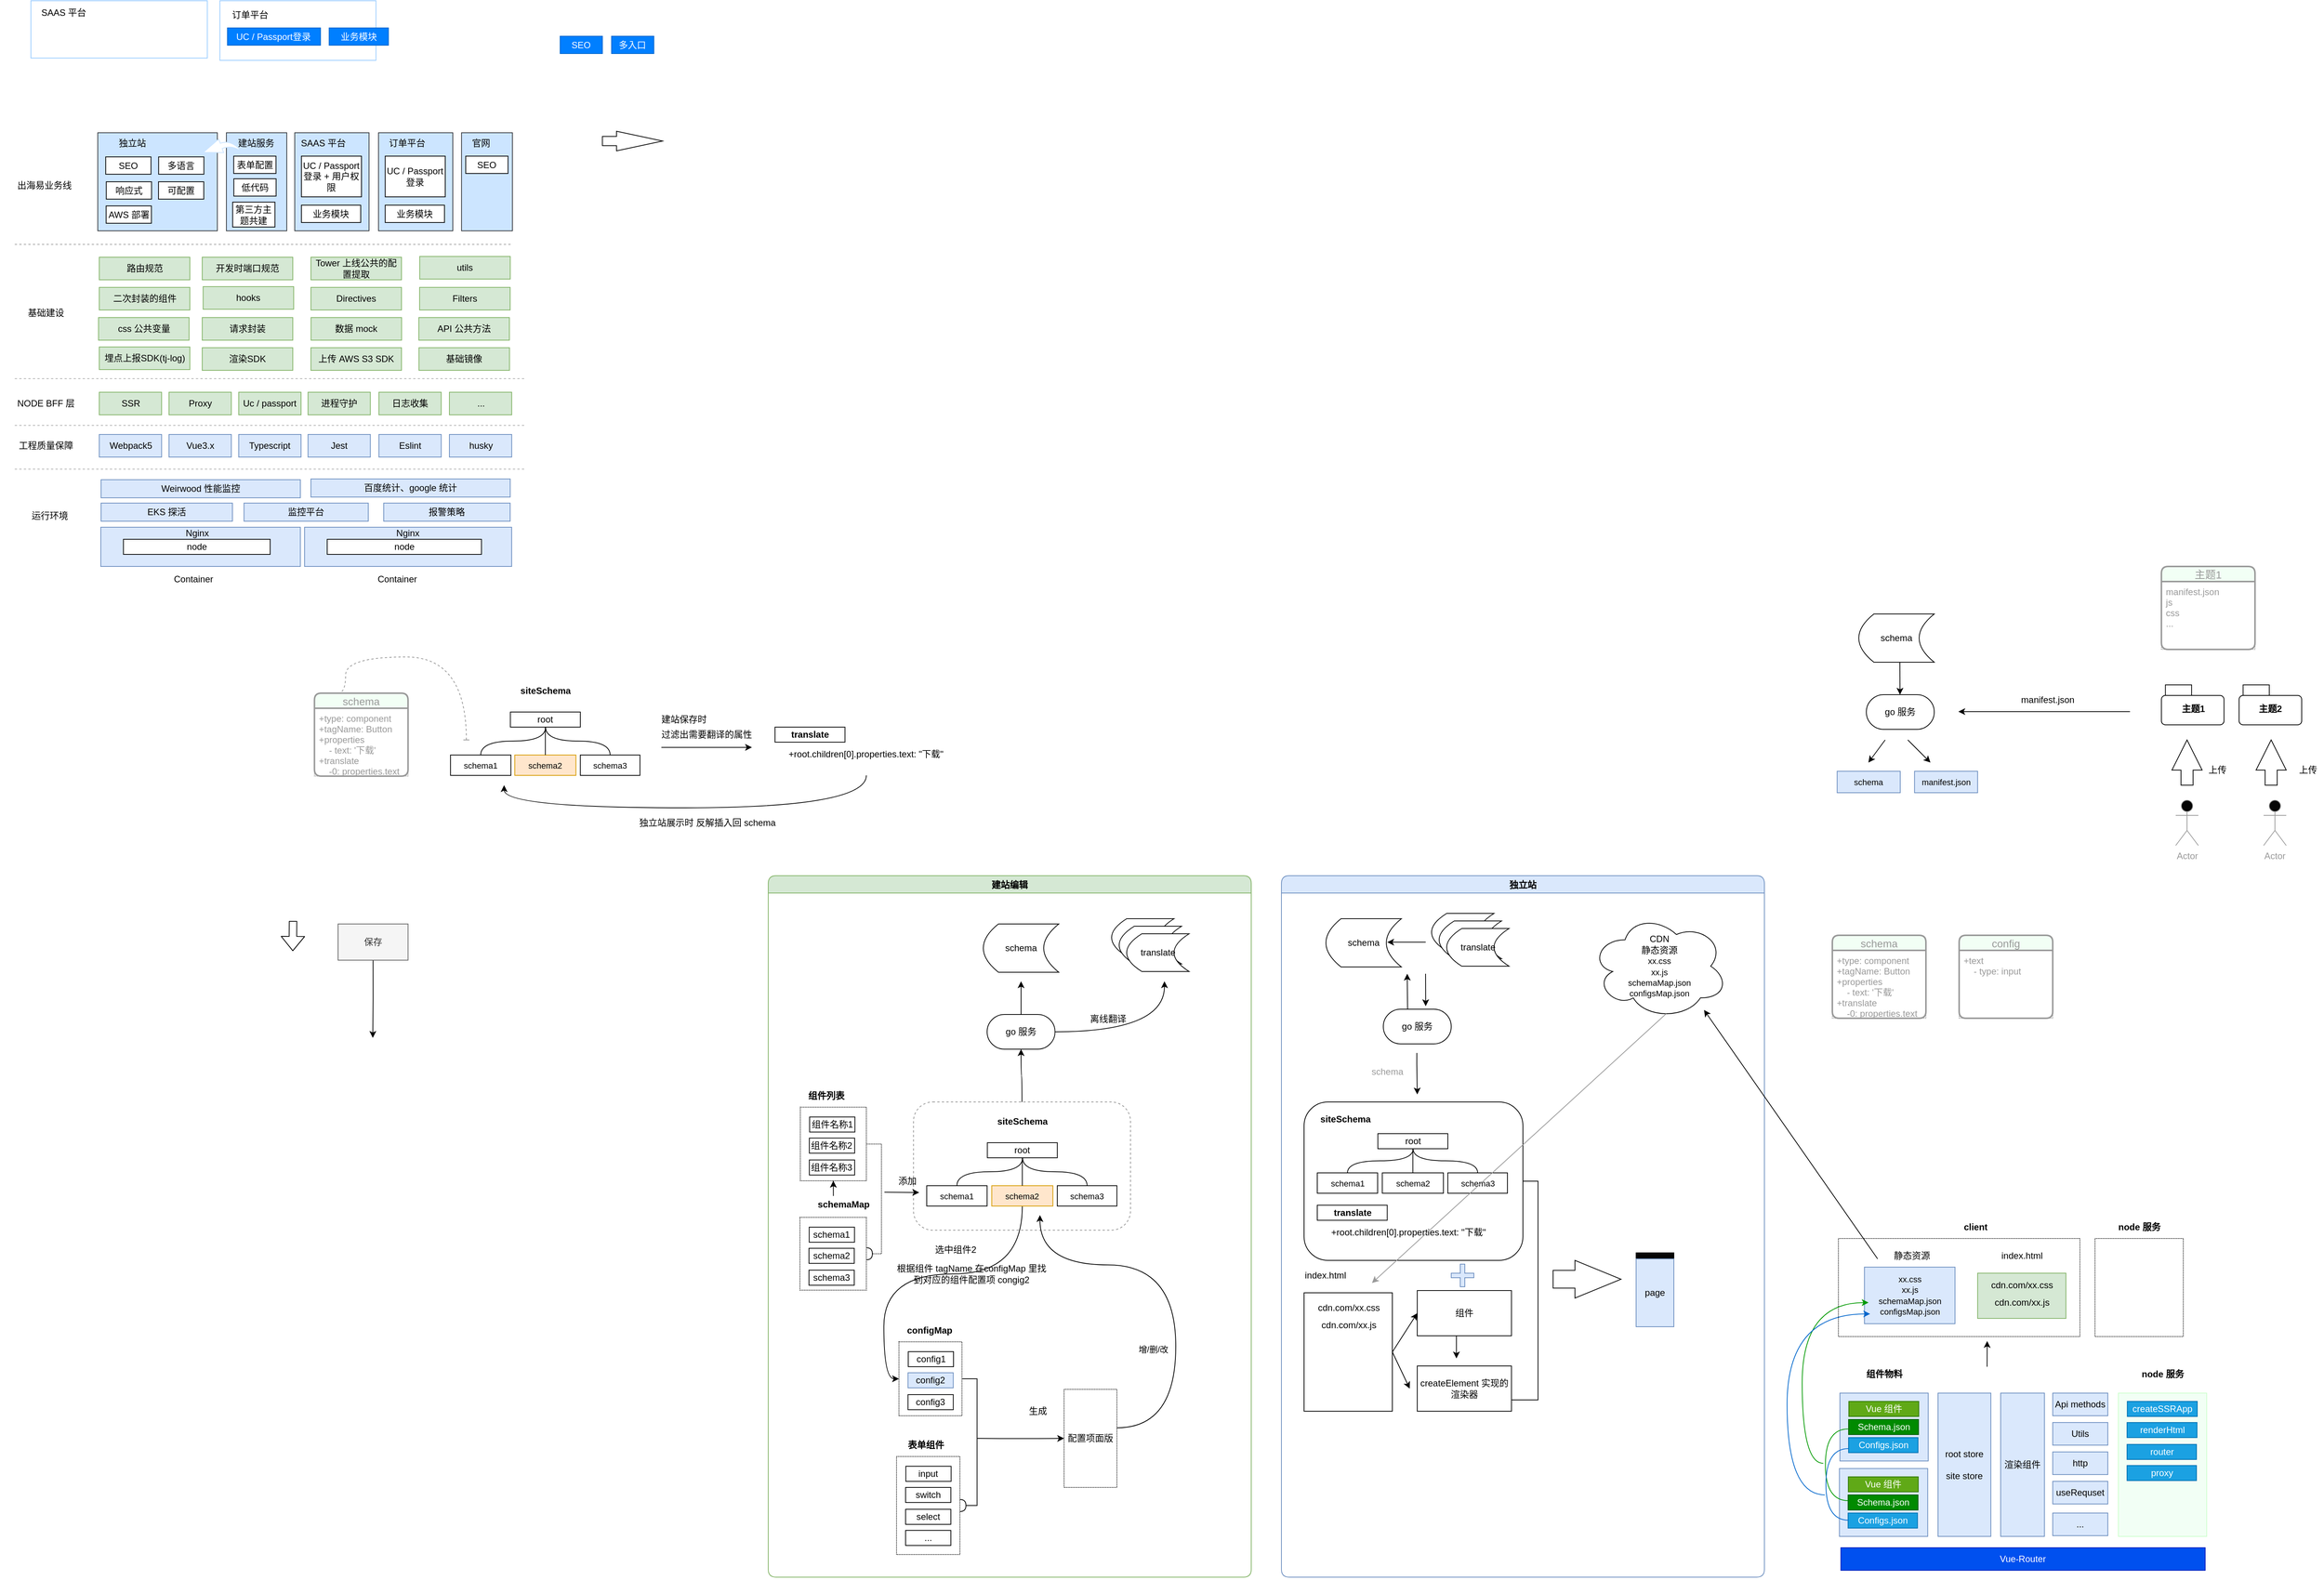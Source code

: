 <mxfile version="16.5.6" type="device"><diagram id="DJmYh9hlGDEI7mDPhUNN" name="Page-1"><mxGraphModel dx="1108" dy="1838" grid="1" gridSize="10" guides="1" tooltips="1" connect="1" arrows="1" fold="1" page="1" pageScale="1" pageWidth="827" pageHeight="1169" math="0" shadow="0"><root><mxCell id="0"/><mxCell id="1" parent="0"/><mxCell id="loXWWxGICWha7NO9BIzl-136" value="" style="rounded=0;whiteSpace=wrap;html=1;fillColor=#FFFFFF;strokeColor=none;" vertex="1" parent="1"><mxGeometry x="72.57" y="60" width="757.43" height="680" as="geometry"/></mxCell><mxCell id="loXWWxGICWha7NO9BIzl-134" value="" style="rounded=0;whiteSpace=wrap;html=1;shadow=0;glass=0;strokeWidth=1;fillColor=#cce5ff;fontSize=12;align=center;strokeColor=#36393d;" vertex="1" parent="1"><mxGeometry x="683.57" y="105" width="67.43" height="130" as="geometry"/></mxCell><mxCell id="loXWWxGICWha7NO9BIzl-127" value="" style="rounded=0;whiteSpace=wrap;html=1;shadow=0;glass=0;strokeWidth=1;fillColor=#cce5ff;fontSize=12;align=center;strokeColor=#36393d;" vertex="1" parent="1"><mxGeometry x="462.57" y="105" width="98.43" height="130" as="geometry"/></mxCell><mxCell id="loXWWxGICWha7NO9BIzl-126" value="" style="rounded=0;whiteSpace=wrap;html=1;shadow=0;glass=0;strokeWidth=1;fillColor=#cce5ff;fontSize=12;align=center;strokeColor=#36393d;" vertex="1" parent="1"><mxGeometry x="372" y="105" width="80" height="130" as="geometry"/></mxCell><mxCell id="25mRF62yw-1sSq-Tw0nI-315" value="" style="rounded=0;whiteSpace=wrap;html=1;fontFamily=Helvetica;fontSize=12;strokeWidth=1;strokeColor=none;" parent="1" vertex="1"><mxGeometry x="1070" y="1070" width="1940" height="970" as="geometry"/></mxCell><mxCell id="25mRF62yw-1sSq-Tw0nI-62" value="" style="rounded=0;whiteSpace=wrap;html=1;dashed=1;dashPattern=1 1;" parent="1" vertex="1"><mxGeometry x="2508.06" y="1570.96" width="320" height="130" as="geometry"/></mxCell><mxCell id="25mRF62yw-1sSq-Tw0nI-205" value="" style="edgeStyle=orthogonalEdgeStyle;curved=1;orthogonalLoop=1;jettySize=auto;html=1;fontFamily=Helvetica;fontSize=12;fontColor=#999999;endArrow=classic;endFill=1;strokeColor=#000000;" parent="1" source="25mRF62yw-1sSq-Tw0nI-203" target="25mRF62yw-1sSq-Tw0nI-204" edge="1"><mxGeometry relative="1" as="geometry"/></mxCell><mxCell id="25mRF62yw-1sSq-Tw0nI-203" value="" style="rounded=1;whiteSpace=wrap;html=1;fontFamily=Helvetica;fontSize=12;strokeWidth=1;dashed=1;strokeColor=#999999;" parent="1" vertex="1"><mxGeometry x="1282.5" y="1390" width="287.5" height="170" as="geometry"/></mxCell><mxCell id="25mRF62yw-1sSq-Tw0nI-64" value="" style="rounded=0;whiteSpace=wrap;html=1;dashed=1;dashPattern=1 1;" parent="1" vertex="1"><mxGeometry x="1131.98" y="1542.96" width="88.02" height="96.5" as="geometry"/></mxCell><mxCell id="25mRF62yw-1sSq-Tw0nI-65" value="schemaMap" style="text;html=1;strokeColor=none;fillColor=none;align=center;verticalAlign=middle;whiteSpace=wrap;rounded=0;fontStyle=1" parent="1" vertex="1"><mxGeometry x="1160.31" y="1510.96" width="60" height="30" as="geometry"/></mxCell><mxCell id="25mRF62yw-1sSq-Tw0nI-66" value="schema1" style="rounded=0;whiteSpace=wrap;html=1;shadow=0;glass=0;strokeWidth=1;fontSize=12;align=center;" parent="1" vertex="1"><mxGeometry x="1144.29" y="1555.96" width="60" height="20" as="geometry"/></mxCell><mxCell id="25mRF62yw-1sSq-Tw0nI-67" value="schema2" style="rounded=0;whiteSpace=wrap;html=1;shadow=0;glass=0;strokeWidth=1;fontSize=12;align=center;" parent="1" vertex="1"><mxGeometry x="1143.96" y="1583.96" width="60" height="20" as="geometry"/></mxCell><mxCell id="25mRF62yw-1sSq-Tw0nI-68" value="schema3" style="rounded=0;whiteSpace=wrap;html=1;shadow=0;glass=0;strokeWidth=1;fontSize=12;align=center;" parent="1" vertex="1"><mxGeometry x="1143.96" y="1612.96" width="60" height="20" as="geometry"/></mxCell><mxCell id="25mRF62yw-1sSq-Tw0nI-71" value="siteSchema" style="text;html=1;strokeColor=none;fillColor=none;align=center;verticalAlign=middle;whiteSpace=wrap;rounded=0;fontStyle=1" parent="1" vertex="1"><mxGeometry x="1397" y="1401" width="60" height="30" as="geometry"/></mxCell><mxCell id="25mRF62yw-1sSq-Tw0nI-72" value="root" style="rounded=0;whiteSpace=wrap;html=1;shadow=0;glass=0;strokeWidth=1;fontSize=12;align=center;" parent="1" vertex="1"><mxGeometry x="1380.31" y="1444" width="92.7" height="20" as="geometry"/></mxCell><mxCell id="25mRF62yw-1sSq-Tw0nI-122" value="schema3" style="whiteSpace=wrap;html=1;align=center;verticalAlign=middle;treeFolding=1;treeMoving=1;newEdgeStyle={&quot;edgeStyle&quot;:&quot;elbowEdgeStyle&quot;,&quot;startArrow&quot;:&quot;none&quot;,&quot;endArrow&quot;:&quot;none&quot;};fontFamily=Helvetica;fontSize=11;" parent="1" vertex="1"><mxGeometry x="1473" y="1501" width="79" height="27" as="geometry"/></mxCell><mxCell id="25mRF62yw-1sSq-Tw0nI-123" value="" style="edgeStyle=elbowEdgeStyle;elbow=vertical;startArrow=none;endArrow=none;rounded=0;fontFamily=Helvetica;fontSize=11;strokeColor=#000000;curved=1;" parent="1" target="25mRF62yw-1sSq-Tw0nI-122" edge="1"><mxGeometry relative="1" as="geometry"><mxPoint x="1427" y="1464" as="sourcePoint"/></mxGeometry></mxCell><mxCell id="25mRF62yw-1sSq-Tw0nI-188" style="edgeStyle=orthogonalEdgeStyle;orthogonalLoop=1;jettySize=auto;html=1;exitX=0.5;exitY=1;exitDx=0;exitDy=0;entryX=0;entryY=0.5;entryDx=0;entryDy=0;fontFamily=Helvetica;fontSize=12;strokeColor=#000000;curved=1;" parent="1" source="25mRF62yw-1sSq-Tw0nI-130" target="25mRF62yw-1sSq-Tw0nI-136" edge="1"><mxGeometry relative="1" as="geometry"/></mxCell><mxCell id="25mRF62yw-1sSq-Tw0nI-130" value="schema2" style="whiteSpace=wrap;html=1;align=center;verticalAlign=middle;treeFolding=1;treeMoving=1;newEdgeStyle={&quot;edgeStyle&quot;:&quot;elbowEdgeStyle&quot;,&quot;startArrow&quot;:&quot;none&quot;,&quot;endArrow&quot;:&quot;none&quot;};fontFamily=Helvetica;fontSize=11;fillColor=#ffe6cc;strokeColor=#d79b00;" parent="1" vertex="1"><mxGeometry x="1386.16" y="1501" width="81" height="27" as="geometry"/></mxCell><mxCell id="25mRF62yw-1sSq-Tw0nI-131" value="" style="edgeStyle=elbowEdgeStyle;elbow=vertical;startArrow=none;endArrow=none;rounded=0;fontFamily=Helvetica;fontSize=11;strokeColor=#000000;curved=1;entryX=0.5;entryY=0;entryDx=0;entryDy=0;exitX=0.5;exitY=1;exitDx=0;exitDy=0;" parent="1" source="25mRF62yw-1sSq-Tw0nI-72" target="25mRF62yw-1sSq-Tw0nI-130" edge="1"><mxGeometry relative="1" as="geometry"><mxPoint x="1428" y="1464" as="sourcePoint"/><mxPoint x="1428" y="1506" as="targetPoint"/></mxGeometry></mxCell><mxCell id="25mRF62yw-1sSq-Tw0nI-133" value="schema1" style="whiteSpace=wrap;html=1;align=center;verticalAlign=middle;treeFolding=1;treeMoving=1;newEdgeStyle={&quot;edgeStyle&quot;:&quot;elbowEdgeStyle&quot;,&quot;startArrow&quot;:&quot;none&quot;,&quot;endArrow&quot;:&quot;none&quot;};fontFamily=Helvetica;fontSize=11;" parent="1" vertex="1"><mxGeometry x="1300" y="1501" width="80" height="27" as="geometry"/></mxCell><mxCell id="25mRF62yw-1sSq-Tw0nI-134" value="" style="edgeStyle=elbowEdgeStyle;elbow=vertical;startArrow=none;endArrow=none;rounded=0;fontFamily=Helvetica;fontSize=11;strokeColor=#000000;curved=1;" parent="1" target="25mRF62yw-1sSq-Tw0nI-133" edge="1"><mxGeometry relative="1" as="geometry"><mxPoint x="1427" y="1464" as="sourcePoint"/></mxGeometry></mxCell><mxCell id="25mRF62yw-1sSq-Tw0nI-135" value="" style="shape=flexArrow;endArrow=classic;html=1;fontFamily=Helvetica;fontSize=11;strokeColor=#000000;curved=1;" parent="1" edge="1"><mxGeometry width="50" height="50" relative="1" as="geometry"><mxPoint x="460.31" y="1150" as="sourcePoint"/><mxPoint x="460.0" y="1190" as="targetPoint"/></mxGeometry></mxCell><mxCell id="25mRF62yw-1sSq-Tw0nI-191" style="edgeStyle=orthogonalEdgeStyle;rounded=0;orthogonalLoop=1;jettySize=auto;html=1;exitX=1;exitY=0.5;exitDx=0;exitDy=0;entryX=1;entryY=0.5;entryDx=0;entryDy=0;fontFamily=Helvetica;fontSize=12;strokeColor=#000000;endArrow=halfCircle;endFill=0;" parent="1" source="25mRF62yw-1sSq-Tw0nI-136" target="25mRF62yw-1sSq-Tw0nI-144" edge="1"><mxGeometry relative="1" as="geometry"/></mxCell><mxCell id="25mRF62yw-1sSq-Tw0nI-136" value="" style="rounded=0;whiteSpace=wrap;html=1;dashed=1;dashPattern=1 1;" parent="1" vertex="1"><mxGeometry x="1263.2" y="1708" width="83.49" height="98" as="geometry"/></mxCell><mxCell id="25mRF62yw-1sSq-Tw0nI-137" value="configMap" style="text;html=1;strokeColor=none;fillColor=none;align=center;verticalAlign=middle;whiteSpace=wrap;rounded=0;fontStyle=1" parent="1" vertex="1"><mxGeometry x="1274.2" y="1678" width="60" height="30" as="geometry"/></mxCell><mxCell id="25mRF62yw-1sSq-Tw0nI-138" value="config1" style="rounded=0;whiteSpace=wrap;html=1;shadow=0;glass=0;strokeWidth=1;fontSize=12;align=center;" parent="1" vertex="1"><mxGeometry x="1275.51" y="1721" width="60" height="20" as="geometry"/></mxCell><mxCell id="25mRF62yw-1sSq-Tw0nI-139" value="config2" style="rounded=0;whiteSpace=wrap;html=1;shadow=0;glass=0;strokeWidth=1;fontSize=12;align=center;fillColor=#dae8fc;strokeColor=#6c8ebf;" parent="1" vertex="1"><mxGeometry x="1275.18" y="1749" width="60" height="20" as="geometry"/></mxCell><mxCell id="25mRF62yw-1sSq-Tw0nI-140" value="config3" style="rounded=0;whiteSpace=wrap;html=1;shadow=0;glass=0;strokeWidth=1;fontSize=12;align=center;" parent="1" vertex="1"><mxGeometry x="1275.18" y="1778" width="60" height="20" as="geometry"/></mxCell><mxCell id="25mRF62yw-1sSq-Tw0nI-144" value="" style="rounded=0;whiteSpace=wrap;html=1;dashed=1;dashPattern=1 1;" parent="1" vertex="1"><mxGeometry x="1260" y="1860" width="83.99" height="130" as="geometry"/></mxCell><mxCell id="25mRF62yw-1sSq-Tw0nI-145" value="input" style="rounded=0;whiteSpace=wrap;html=1;shadow=0;glass=0;strokeWidth=1;fontSize=12;align=center;" parent="1" vertex="1"><mxGeometry x="1272.31" y="1873" width="60" height="20" as="geometry"/></mxCell><mxCell id="25mRF62yw-1sSq-Tw0nI-146" value="switch" style="rounded=0;whiteSpace=wrap;html=1;shadow=0;glass=0;strokeWidth=1;fontSize=12;align=center;" parent="1" vertex="1"><mxGeometry x="1271.98" y="1901" width="60" height="20" as="geometry"/></mxCell><mxCell id="25mRF62yw-1sSq-Tw0nI-151" style="edgeStyle=orthogonalEdgeStyle;orthogonalLoop=1;jettySize=auto;html=1;fontFamily=Helvetica;fontSize=11;strokeColor=#000000;elbow=vertical;curved=1;entryX=0;entryY=0.5;entryDx=0;entryDy=0;" parent="1" target="25mRF62yw-1sSq-Tw0nI-150" edge="1"><mxGeometry relative="1" as="geometry"><mxPoint x="1551" y="1772.74" as="targetPoint"/><mxPoint x="1366.69" y="1836" as="sourcePoint"/></mxGeometry></mxCell><mxCell id="25mRF62yw-1sSq-Tw0nI-147" value="select" style="rounded=0;whiteSpace=wrap;html=1;shadow=0;glass=0;strokeWidth=1;fontSize=12;align=center;" parent="1" vertex="1"><mxGeometry x="1271.98" y="1930" width="60" height="20" as="geometry"/></mxCell><mxCell id="25mRF62yw-1sSq-Tw0nI-148" value="..." style="rounded=0;whiteSpace=wrap;html=1;shadow=0;glass=0;strokeWidth=1;fontSize=12;align=center;" parent="1" vertex="1"><mxGeometry x="1271.98" y="1958" width="60" height="20" as="geometry"/></mxCell><mxCell id="25mRF62yw-1sSq-Tw0nI-149" value="表单组件" style="text;html=1;strokeColor=none;fillColor=none;align=center;verticalAlign=middle;whiteSpace=wrap;rounded=0;fontStyle=1" parent="1" vertex="1"><mxGeometry x="1268.98" y="1830" width="60" height="30" as="geometry"/></mxCell><mxCell id="25mRF62yw-1sSq-Tw0nI-152" style="edgeStyle=orthogonalEdgeStyle;orthogonalLoop=1;jettySize=auto;html=1;fontFamily=Helvetica;fontSize=11;strokeColor=#000000;curved=1;" parent="1" edge="1"><mxGeometry relative="1" as="geometry"><mxPoint x="1450" y="1540" as="targetPoint"/><mxPoint x="1552" y="1822" as="sourcePoint"/><Array as="points"><mxPoint x="1630" y="1822"/><mxPoint x="1630" y="1606"/><mxPoint x="1450" y="1606"/></Array></mxGeometry></mxCell><mxCell id="25mRF62yw-1sSq-Tw0nI-150" value="配置项面版" style="rounded=0;whiteSpace=wrap;html=1;dashed=1;dashPattern=1 1;" parent="1" vertex="1"><mxGeometry x="1482" y="1771" width="70" height="130" as="geometry"/></mxCell><mxCell id="25mRF62yw-1sSq-Tw0nI-153" value="" style="endArrow=classic;html=1;rounded=0;fontFamily=Helvetica;fontSize=11;strokeColor=#000000;" parent="1" edge="1"><mxGeometry width="50" height="50" relative="1" as="geometry"><mxPoint x="948.39" y="919.86" as="sourcePoint"/><mxPoint x="1068.39" y="919.86" as="targetPoint"/></mxGeometry></mxCell><mxCell id="25mRF62yw-1sSq-Tw0nI-228" style="edgeStyle=orthogonalEdgeStyle;rounded=0;orthogonalLoop=1;jettySize=auto;html=1;exitX=0.5;exitY=1;exitDx=0;exitDy=0;fontFamily=Helvetica;fontSize=12;fontColor=#999999;startArrow=none;startFill=0;endArrow=classic;endFill=1;strokeColor=#000000;" parent="1" source="25mRF62yw-1sSq-Tw0nI-154" edge="1"><mxGeometry relative="1" as="geometry"><mxPoint x="565.99" y="1305" as="targetPoint"/></mxGeometry></mxCell><mxCell id="25mRF62yw-1sSq-Tw0nI-154" value="保存" style="rounded=0;whiteSpace=wrap;html=1;shadow=0;glass=0;strokeWidth=1;fontSize=12;align=center;fillColor=#f5f5f5;fontColor=#333333;strokeColor=#666666;" parent="1" vertex="1"><mxGeometry x="520" y="1154" width="92.7" height="48" as="geometry"/></mxCell><mxCell id="25mRF62yw-1sSq-Tw0nI-155" value="增/删/改" style="text;html=1;align=center;verticalAlign=middle;resizable=0;points=[];autosize=1;strokeColor=none;fillColor=none;fontSize=11;fontFamily=Helvetica;" parent="1" vertex="1"><mxGeometry x="1570" y="1708" width="60" height="20" as="geometry"/></mxCell><mxCell id="25mRF62yw-1sSq-Tw0nI-200" style="edgeStyle=orthogonalEdgeStyle;curved=1;orthogonalLoop=1;jettySize=auto;html=1;exitX=0.25;exitY=0;exitDx=0;exitDy=0;dashed=1;fontFamily=Helvetica;fontSize=12;endArrow=baseDash;endFill=0;strokeColor=#999999;" parent="1" source="25mRF62yw-1sSq-Tw0nI-158" edge="1"><mxGeometry relative="1" as="geometry"><mxPoint x="690" y="910" as="targetPoint"/><Array as="points"><mxPoint x="530" y="848"/><mxPoint x="530" y="800"/><mxPoint x="690" y="800"/></Array></mxGeometry></mxCell><mxCell id="25mRF62yw-1sSq-Tw0nI-158" value="schema" style="swimlane;childLayout=stackLayout;horizontal=1;startSize=20;horizontalStack=0;rounded=1;fontSize=14;fontStyle=0;strokeWidth=2;resizeParent=0;resizeLast=1;shadow=0;dashed=0;align=center;dashPattern=1 1;fontFamily=Helvetica;fillColor=#F2FFF5;strokeColor=#999999;fontColor=#999999;" parent="1" vertex="1"><mxGeometry x="488.68" y="848" width="124.02" height="110" as="geometry"><mxRectangle x="920" y="1180" width="80" height="30" as="alternateBounds"/></mxGeometry></mxCell><mxCell id="25mRF62yw-1sSq-Tw0nI-159" value="+type: component&#10;+tagName: Button&#10;+properties&#10;    - text: '下载'&#10;+translate&#10;    -0: properties.text" style="align=left;strokeColor=#999999;fillColor=none;spacingLeft=4;fontSize=12;verticalAlign=top;resizable=0;rotatable=0;part=1;dashed=1;dashPattern=1 1;fontFamily=Helvetica;fontColor=#999999;" parent="25mRF62yw-1sSq-Tw0nI-158" vertex="1"><mxGeometry y="20" width="124.02" height="90" as="geometry"/></mxCell><mxCell id="25mRF62yw-1sSq-Tw0nI-176" style="edgeStyle=orthogonalEdgeStyle;rounded=0;orthogonalLoop=1;jettySize=auto;html=1;exitX=1;exitY=0.5;exitDx=0;exitDy=0;entryX=1;entryY=0.5;entryDx=0;entryDy=0;fontFamily=Helvetica;fontSize=12;strokeColor=#000000;dashed=1;dashPattern=1 1;endArrow=halfCircle;endFill=0;" parent="1" source="25mRF62yw-1sSq-Tw0nI-162" target="25mRF62yw-1sSq-Tw0nI-64" edge="1"><mxGeometry relative="1" as="geometry"/></mxCell><mxCell id="25mRF62yw-1sSq-Tw0nI-162" value="" style="rounded=0;whiteSpace=wrap;html=1;dashed=1;dashPattern=1 1;" parent="1" vertex="1"><mxGeometry x="1132.5" y="1396.87" width="87.5" height="97.67" as="geometry"/></mxCell><mxCell id="25mRF62yw-1sSq-Tw0nI-163" value="组件列表" style="text;html=1;strokeColor=none;fillColor=none;align=center;verticalAlign=middle;whiteSpace=wrap;rounded=0;fontStyle=1" parent="1" vertex="1"><mxGeometry x="1136.86" y="1366.54" width="60" height="30" as="geometry"/></mxCell><mxCell id="25mRF62yw-1sSq-Tw0nI-164" value="组件名称1" style="rounded=0;whiteSpace=wrap;html=1;shadow=0;glass=0;strokeWidth=1;fontSize=12;align=center;" parent="1" vertex="1"><mxGeometry x="1144.81" y="1409.87" width="60" height="20" as="geometry"/></mxCell><mxCell id="25mRF62yw-1sSq-Tw0nI-165" value="组件名称2" style="rounded=0;whiteSpace=wrap;html=1;shadow=0;glass=0;strokeWidth=1;fontSize=12;align=center;" parent="1" vertex="1"><mxGeometry x="1144.48" y="1437.87" width="60" height="20" as="geometry"/></mxCell><mxCell id="25mRF62yw-1sSq-Tw0nI-166" value="组件名称3" style="rounded=0;whiteSpace=wrap;html=1;shadow=0;glass=0;strokeWidth=1;fontSize=12;align=center;" parent="1" vertex="1"><mxGeometry x="1144.48" y="1466.87" width="60" height="20" as="geometry"/></mxCell><mxCell id="25mRF62yw-1sSq-Tw0nI-168" style="edgeStyle=orthogonalEdgeStyle;rounded=0;orthogonalLoop=1;jettySize=auto;html=1;exitX=0.5;exitY=1;exitDx=0;exitDy=0;fontFamily=Helvetica;fontSize=12;strokeColor=#000000;" parent="1" source="25mRF62yw-1sSq-Tw0nI-162" target="25mRF62yw-1sSq-Tw0nI-162" edge="1"><mxGeometry relative="1" as="geometry"/></mxCell><mxCell id="25mRF62yw-1sSq-Tw0nI-170" value="添加" style="text;html=1;align=center;verticalAlign=middle;resizable=0;points=[];autosize=1;strokeColor=none;fillColor=none;fontSize=12;fontFamily=Helvetica;" parent="1" vertex="1"><mxGeometry x="1253.5" y="1485" width="40" height="20" as="geometry"/></mxCell><mxCell id="25mRF62yw-1sSq-Tw0nI-178" value="" style="endArrow=classic;html=1;rounded=0;fontFamily=Helvetica;fontSize=11;strokeColor=#000000;" parent="1" edge="1"><mxGeometry width="50" height="50" relative="1" as="geometry"><mxPoint x="1243.98" y="1509.63" as="sourcePoint"/><mxPoint x="1290" y="1510" as="targetPoint"/></mxGeometry></mxCell><mxCell id="25mRF62yw-1sSq-Tw0nI-179" value="siteSchema" style="text;html=1;strokeColor=none;fillColor=none;align=center;verticalAlign=middle;whiteSpace=wrap;rounded=0;fontStyle=1" parent="1" vertex="1"><mxGeometry x="764.98" y="830" width="60" height="30" as="geometry"/></mxCell><mxCell id="25mRF62yw-1sSq-Tw0nI-180" value="root" style="rounded=0;whiteSpace=wrap;html=1;shadow=0;glass=0;strokeWidth=1;fontSize=12;align=center;" parent="1" vertex="1"><mxGeometry x="748.29" y="873" width="92.7" height="20" as="geometry"/></mxCell><mxCell id="25mRF62yw-1sSq-Tw0nI-181" value="schema3" style="whiteSpace=wrap;html=1;align=center;verticalAlign=middle;treeFolding=1;treeMoving=1;newEdgeStyle={&quot;edgeStyle&quot;:&quot;elbowEdgeStyle&quot;,&quot;startArrow&quot;:&quot;none&quot;,&quot;endArrow&quot;:&quot;none&quot;};fontFamily=Helvetica;fontSize=11;" parent="1" vertex="1"><mxGeometry x="840.98" y="930" width="79" height="27" as="geometry"/></mxCell><mxCell id="25mRF62yw-1sSq-Tw0nI-182" value="" style="edgeStyle=elbowEdgeStyle;elbow=vertical;startArrow=none;endArrow=none;rounded=0;fontFamily=Helvetica;fontSize=11;strokeColor=#000000;curved=1;" parent="1" target="25mRF62yw-1sSq-Tw0nI-181" edge="1"><mxGeometry relative="1" as="geometry"><mxPoint x="794.98" y="893" as="sourcePoint"/></mxGeometry></mxCell><mxCell id="25mRF62yw-1sSq-Tw0nI-183" value="schema2" style="whiteSpace=wrap;html=1;align=center;verticalAlign=middle;treeFolding=1;treeMoving=1;newEdgeStyle={&quot;edgeStyle&quot;:&quot;elbowEdgeStyle&quot;,&quot;startArrow&quot;:&quot;none&quot;,&quot;endArrow&quot;:&quot;none&quot;};fontFamily=Helvetica;fontSize=11;fillColor=#ffe6cc;strokeColor=#d79b00;" parent="1" vertex="1"><mxGeometry x="754.14" y="930" width="81" height="27" as="geometry"/></mxCell><mxCell id="25mRF62yw-1sSq-Tw0nI-184" value="" style="edgeStyle=elbowEdgeStyle;elbow=vertical;startArrow=none;endArrow=none;rounded=0;fontFamily=Helvetica;fontSize=11;strokeColor=#000000;curved=1;entryX=0.5;entryY=0;entryDx=0;entryDy=0;exitX=0.5;exitY=1;exitDx=0;exitDy=0;" parent="1" source="25mRF62yw-1sSq-Tw0nI-180" target="25mRF62yw-1sSq-Tw0nI-183" edge="1"><mxGeometry relative="1" as="geometry"><mxPoint x="795.98" y="893" as="sourcePoint"/><mxPoint x="795.98" y="935" as="targetPoint"/></mxGeometry></mxCell><mxCell id="25mRF62yw-1sSq-Tw0nI-185" value="schema1" style="whiteSpace=wrap;html=1;align=center;verticalAlign=middle;treeFolding=1;treeMoving=1;newEdgeStyle={&quot;edgeStyle&quot;:&quot;elbowEdgeStyle&quot;,&quot;startArrow&quot;:&quot;none&quot;,&quot;endArrow&quot;:&quot;none&quot;};fontFamily=Helvetica;fontSize=11;" parent="1" vertex="1"><mxGeometry x="668.98" y="930" width="80" height="27" as="geometry"/></mxCell><mxCell id="25mRF62yw-1sSq-Tw0nI-186" value="" style="edgeStyle=elbowEdgeStyle;elbow=vertical;startArrow=none;endArrow=none;rounded=0;fontFamily=Helvetica;fontSize=11;strokeColor=#000000;curved=1;" parent="1" target="25mRF62yw-1sSq-Tw0nI-185" edge="1"><mxGeometry relative="1" as="geometry"><mxPoint x="794.98" y="893" as="sourcePoint"/></mxGeometry></mxCell><mxCell id="25mRF62yw-1sSq-Tw0nI-189" value="选中组件2" style="text;html=1;align=center;verticalAlign=middle;resizable=0;points=[];autosize=1;strokeColor=none;fillColor=none;fontSize=12;fontFamily=Helvetica;" parent="1" vertex="1"><mxGeometry x="1303.19" y="1575.96" width="70" height="20" as="geometry"/></mxCell><mxCell id="25mRF62yw-1sSq-Tw0nI-190" value="根据组件 tagName 在configMap 里找&lt;br&gt;到对应的组件配置项 congig2" style="text;html=1;align=center;verticalAlign=middle;resizable=0;points=[];autosize=1;strokeColor=none;fillColor=none;fontSize=12;fontFamily=Helvetica;" parent="1" vertex="1"><mxGeometry x="1253.5" y="1602.96" width="210" height="30" as="geometry"/></mxCell><mxCell id="25mRF62yw-1sSq-Tw0nI-192" value="生成" style="text;html=1;align=center;verticalAlign=middle;resizable=0;points=[];autosize=1;strokeColor=none;fillColor=none;fontSize=12;fontFamily=Helvetica;" parent="1" vertex="1"><mxGeometry x="1426.69" y="1790" width="40" height="20" as="geometry"/></mxCell><mxCell id="25mRF62yw-1sSq-Tw0nI-198" value="过滤出需要翻译的属性" style="text;html=1;align=center;verticalAlign=middle;resizable=0;points=[];autosize=1;strokeColor=none;fillColor=none;fontSize=12;fontFamily=Helvetica;" parent="1" vertex="1"><mxGeometry x="938.39" y="893" width="140" height="20" as="geometry"/></mxCell><mxCell id="25mRF62yw-1sSq-Tw0nI-215" style="edgeStyle=orthogonalEdgeStyle;curved=1;orthogonalLoop=1;jettySize=auto;html=1;exitX=0.5;exitY=0;exitDx=0;exitDy=0;fontFamily=Helvetica;fontSize=12;fontColor=#999999;endArrow=classic;endFill=1;strokeColor=#000000;startArrow=none;startFill=0;" parent="1" source="25mRF62yw-1sSq-Tw0nI-204" edge="1"><mxGeometry relative="1" as="geometry"><mxPoint x="1425" y="1230" as="targetPoint"/></mxGeometry></mxCell><mxCell id="25mRF62yw-1sSq-Tw0nI-216" style="edgeStyle=orthogonalEdgeStyle;curved=1;orthogonalLoop=1;jettySize=auto;html=1;exitX=1;exitY=0.5;exitDx=0;exitDy=0;fontFamily=Helvetica;fontSize=12;fontColor=#999999;startArrow=none;startFill=0;endArrow=classic;endFill=1;strokeColor=#000000;" parent="1" source="25mRF62yw-1sSq-Tw0nI-204" edge="1"><mxGeometry relative="1" as="geometry"><mxPoint x="1615" y="1230" as="targetPoint"/></mxGeometry></mxCell><mxCell id="25mRF62yw-1sSq-Tw0nI-204" value="go 服务" style="whiteSpace=wrap;html=1;rounded=1;strokeWidth=1;arcSize=50;" parent="1" vertex="1"><mxGeometry x="1380" y="1274" width="90" height="46" as="geometry"/></mxCell><mxCell id="25mRF62yw-1sSq-Tw0nI-206" value="schema" style="shape=dataStorage;whiteSpace=wrap;html=1;fixedSize=1;fontFamily=Helvetica;fontSize=12;strokeWidth=1;" parent="1" vertex="1"><mxGeometry x="1375" y="1154" width="100" height="64" as="geometry"/></mxCell><mxCell id="25mRF62yw-1sSq-Tw0nI-207" value="translate" style="shape=dataStorage;whiteSpace=wrap;html=1;fixedSize=1;fontFamily=Helvetica;fontSize=12;strokeWidth=1;" parent="1" vertex="1"><mxGeometry x="1545" y="1147" width="82.69" height="50" as="geometry"/></mxCell><mxCell id="25mRF62yw-1sSq-Tw0nI-208" value="translate" style="shape=dataStorage;whiteSpace=wrap;html=1;fixedSize=1;fontFamily=Helvetica;fontSize=12;strokeWidth=1;" parent="1" vertex="1"><mxGeometry x="1555" y="1157" width="82.69" height="50" as="geometry"/></mxCell><mxCell id="25mRF62yw-1sSq-Tw0nI-209" value="translate" style="shape=dataStorage;whiteSpace=wrap;html=1;fixedSize=1;fontFamily=Helvetica;fontSize=12;strokeWidth=1;" parent="1" vertex="1"><mxGeometry x="1565" y="1167" width="82.69" height="50" as="geometry"/></mxCell><mxCell id="25mRF62yw-1sSq-Tw0nI-252" value="建站编辑" style="swimlane;rounded=1;fontFamily=Helvetica;fontSize=12;strokeColor=#82b366;strokeWidth=1;fillColor=#d5e8d4;" parent="1" vertex="1"><mxGeometry x="1090" y="1090" width="640" height="930" as="geometry"/></mxCell><mxCell id="25mRF62yw-1sSq-Tw0nI-217" value="离线翻译" style="text;html=1;align=center;verticalAlign=middle;resizable=0;points=[];autosize=1;fontSize=12;fontFamily=Helvetica;" parent="25mRF62yw-1sSq-Tw0nI-252" vertex="1"><mxGeometry x="420.0" y="180" width="60" height="20" as="geometry"/></mxCell><mxCell id="25mRF62yw-1sSq-Tw0nI-253" value="独立站" style="swimlane;rounded=1;fontFamily=Helvetica;fontSize=12;strokeWidth=1;fillColor=#dae8fc;strokeColor=#6c8ebf;" parent="1" vertex="1"><mxGeometry x="1770" y="1090" width="640" height="930" as="geometry"/></mxCell><mxCell id="25mRF62yw-1sSq-Tw0nI-257" value="go 服务" style="whiteSpace=wrap;html=1;rounded=1;strokeWidth=1;arcSize=50;" parent="25mRF62yw-1sSq-Tw0nI-253" vertex="1"><mxGeometry x="135" y="177" width="90" height="46" as="geometry"/></mxCell><mxCell id="25mRF62yw-1sSq-Tw0nI-258" value="schema" style="shape=dataStorage;whiteSpace=wrap;html=1;fixedSize=1;fontFamily=Helvetica;fontSize=12;strokeWidth=1;" parent="25mRF62yw-1sSq-Tw0nI-253" vertex="1"><mxGeometry x="59" y="57" width="100" height="64" as="geometry"/></mxCell><mxCell id="25mRF62yw-1sSq-Tw0nI-259" value="translate" style="shape=dataStorage;whiteSpace=wrap;html=1;fixedSize=1;fontFamily=Helvetica;fontSize=12;strokeWidth=1;" parent="25mRF62yw-1sSq-Tw0nI-253" vertex="1"><mxGeometry x="199" y="50" width="82.69" height="50" as="geometry"/></mxCell><mxCell id="25mRF62yw-1sSq-Tw0nI-260" value="translate" style="shape=dataStorage;whiteSpace=wrap;html=1;fixedSize=1;fontFamily=Helvetica;fontSize=12;strokeWidth=1;" parent="25mRF62yw-1sSq-Tw0nI-253" vertex="1"><mxGeometry x="209" y="60" width="82.69" height="50" as="geometry"/></mxCell><mxCell id="25mRF62yw-1sSq-Tw0nI-261" value="translate" style="shape=dataStorage;whiteSpace=wrap;html=1;fixedSize=1;fontFamily=Helvetica;fontSize=12;strokeWidth=1;" parent="25mRF62yw-1sSq-Tw0nI-253" vertex="1"><mxGeometry x="219" y="70" width="82.69" height="50" as="geometry"/></mxCell><mxCell id="25mRF62yw-1sSq-Tw0nI-242" value="" style="rounded=1;whiteSpace=wrap;html=1;fontFamily=Helvetica;fontSize=12;strokeWidth=1;" parent="25mRF62yw-1sSq-Tw0nI-253" vertex="1"><mxGeometry x="30" y="300" width="290" height="210" as="geometry"/></mxCell><mxCell id="25mRF62yw-1sSq-Tw0nI-219" value="translate" style="rounded=0;whiteSpace=wrap;html=1;shadow=0;glass=0;strokeWidth=1;fontSize=12;align=center;fontStyle=1" parent="25mRF62yw-1sSq-Tw0nI-253" vertex="1"><mxGeometry x="47.5" y="436.83" width="92.7" height="20" as="geometry"/></mxCell><mxCell id="25mRF62yw-1sSq-Tw0nI-220" value="&lt;span style=&quot;color: rgb(0 , 0 , 0) ; text-align: left&quot;&gt;+root.children[0].properties.text: &quot;下载&quot;&lt;/span&gt;" style="text;html=1;align=center;verticalAlign=middle;resizable=0;points=[];autosize=1;strokeColor=none;fillColor=none;fontSize=12;fontFamily=Helvetica;fontColor=#999999;" parent="25mRF62yw-1sSq-Tw0nI-253" vertex="1"><mxGeometry x="57.5" y="462.96" width="220" height="20" as="geometry"/></mxCell><mxCell id="25mRF62yw-1sSq-Tw0nI-243" value="siteSchema" style="text;html=1;strokeColor=none;fillColor=none;align=center;verticalAlign=middle;whiteSpace=wrap;rounded=0;fontStyle=1" parent="25mRF62yw-1sSq-Tw0nI-253" vertex="1"><mxGeometry x="54.5" y="308" width="60" height="30" as="geometry"/></mxCell><mxCell id="25mRF62yw-1sSq-Tw0nI-244" value="root" style="rounded=0;whiteSpace=wrap;html=1;shadow=0;glass=0;strokeWidth=1;fontSize=12;align=center;" parent="25mRF62yw-1sSq-Tw0nI-253" vertex="1"><mxGeometry x="127.81" y="342" width="92.7" height="20" as="geometry"/></mxCell><mxCell id="25mRF62yw-1sSq-Tw0nI-245" value="schema3" style="whiteSpace=wrap;html=1;align=center;verticalAlign=middle;treeFolding=1;treeMoving=1;newEdgeStyle={&quot;edgeStyle&quot;:&quot;elbowEdgeStyle&quot;,&quot;startArrow&quot;:&quot;none&quot;,&quot;endArrow&quot;:&quot;none&quot;};fontFamily=Helvetica;fontSize=11;" parent="25mRF62yw-1sSq-Tw0nI-253" vertex="1"><mxGeometry x="220.5" y="394" width="79" height="27" as="geometry"/></mxCell><mxCell id="25mRF62yw-1sSq-Tw0nI-246" value="" style="edgeStyle=elbowEdgeStyle;elbow=vertical;startArrow=none;endArrow=none;rounded=0;fontFamily=Helvetica;fontSize=11;strokeColor=#000000;curved=1;" parent="25mRF62yw-1sSq-Tw0nI-253" target="25mRF62yw-1sSq-Tw0nI-245" edge="1"><mxGeometry relative="1" as="geometry"><mxPoint x="174.5" y="362" as="sourcePoint"/></mxGeometry></mxCell><mxCell id="25mRF62yw-1sSq-Tw0nI-247" value="schema2" style="whiteSpace=wrap;html=1;align=center;verticalAlign=middle;treeFolding=1;treeMoving=1;newEdgeStyle={&quot;edgeStyle&quot;:&quot;elbowEdgeStyle&quot;,&quot;startArrow&quot;:&quot;none&quot;,&quot;endArrow&quot;:&quot;none&quot;};fontFamily=Helvetica;fontSize=11;" parent="25mRF62yw-1sSq-Tw0nI-253" vertex="1"><mxGeometry x="133.66" y="394" width="81" height="27" as="geometry"/></mxCell><mxCell id="25mRF62yw-1sSq-Tw0nI-248" value="" style="edgeStyle=elbowEdgeStyle;elbow=vertical;startArrow=none;endArrow=none;rounded=0;fontFamily=Helvetica;fontSize=11;strokeColor=#000000;curved=1;entryX=0.5;entryY=0;entryDx=0;entryDy=0;exitX=0.5;exitY=1;exitDx=0;exitDy=0;" parent="25mRF62yw-1sSq-Tw0nI-253" source="25mRF62yw-1sSq-Tw0nI-244" target="25mRF62yw-1sSq-Tw0nI-247" edge="1"><mxGeometry relative="1" as="geometry"><mxPoint x="175.5" y="362" as="sourcePoint"/><mxPoint x="175.5" y="404" as="targetPoint"/></mxGeometry></mxCell><mxCell id="25mRF62yw-1sSq-Tw0nI-249" value="schema1" style="whiteSpace=wrap;html=1;align=center;verticalAlign=middle;treeFolding=1;treeMoving=1;newEdgeStyle={&quot;edgeStyle&quot;:&quot;elbowEdgeStyle&quot;,&quot;startArrow&quot;:&quot;none&quot;,&quot;endArrow&quot;:&quot;none&quot;};fontFamily=Helvetica;fontSize=11;" parent="25mRF62yw-1sSq-Tw0nI-253" vertex="1"><mxGeometry x="47.5" y="394" width="80" height="27" as="geometry"/></mxCell><mxCell id="25mRF62yw-1sSq-Tw0nI-250" value="" style="edgeStyle=elbowEdgeStyle;elbow=vertical;startArrow=none;endArrow=none;rounded=0;fontFamily=Helvetica;fontSize=11;strokeColor=#000000;curved=1;" parent="25mRF62yw-1sSq-Tw0nI-253" target="25mRF62yw-1sSq-Tw0nI-249" edge="1"><mxGeometry relative="1" as="geometry"><mxPoint x="174.5" y="362" as="sourcePoint"/></mxGeometry></mxCell><mxCell id="25mRF62yw-1sSq-Tw0nI-241" style="edgeStyle=orthogonalEdgeStyle;rounded=0;orthogonalLoop=1;jettySize=auto;html=1;fontFamily=Helvetica;fontSize=12;fontColor=#999999;startArrow=none;startFill=0;endArrow=classic;endFill=1;strokeColor=#000000;" parent="25mRF62yw-1sSq-Tw0nI-253" edge="1"><mxGeometry relative="1" as="geometry"><mxPoint x="179.44" y="235" as="sourcePoint"/><mxPoint x="180" y="290" as="targetPoint"/><Array as="points"><mxPoint x="180" y="250"/><mxPoint x="180" y="250"/></Array></mxGeometry></mxCell><mxCell id="25mRF62yw-1sSq-Tw0nI-263" value="createElement 实现的渲染器" style="rounded=0;whiteSpace=wrap;html=1;" parent="25mRF62yw-1sSq-Tw0nI-253" vertex="1"><mxGeometry x="180" y="650" width="124.83" height="60" as="geometry"/></mxCell><mxCell id="25mRF62yw-1sSq-Tw0nI-239" value="" style="endArrow=classic;html=1;rounded=0;fontFamily=Helvetica;fontSize=12;fontColor=#999999;strokeColor=#000000;" parent="25mRF62yw-1sSq-Tw0nI-253" edge="1"><mxGeometry width="50" height="50" relative="1" as="geometry"><mxPoint x="191" y="130" as="sourcePoint"/><mxPoint x="191.17" y="173" as="targetPoint"/></mxGeometry></mxCell><mxCell id="25mRF62yw-1sSq-Tw0nI-238" value="" style="endArrow=classic;html=1;rounded=0;fontFamily=Helvetica;fontSize=12;fontColor=#999999;strokeColor=#000000;" parent="25mRF62yw-1sSq-Tw0nI-253" edge="1"><mxGeometry width="50" height="50" relative="1" as="geometry"><mxPoint x="167.17" y="177" as="sourcePoint"/><mxPoint x="166.67" y="130" as="targetPoint"/></mxGeometry></mxCell><mxCell id="25mRF62yw-1sSq-Tw0nI-264" value="" style="endArrow=classic;html=1;rounded=0;fontFamily=Helvetica;fontSize=12;fontColor=#999999;strokeColor=#000000;" parent="25mRF62yw-1sSq-Tw0nI-253" edge="1"><mxGeometry width="50" height="50" relative="1" as="geometry"><mxPoint x="191.2" y="88.17" as="sourcePoint"/><mxPoint x="140.2" y="88.17" as="targetPoint"/></mxGeometry></mxCell><mxCell id="25mRF62yw-1sSq-Tw0nI-267" value="组件" style="rounded=0;whiteSpace=wrap;html=1;" parent="25mRF62yw-1sSq-Tw0nI-253" vertex="1"><mxGeometry x="180" y="550" width="124.83" height="60" as="geometry"/></mxCell><mxCell id="25mRF62yw-1sSq-Tw0nI-271" value="page" style="rounded=0;whiteSpace=wrap;html=1;fillColor=#050505;" parent="25mRF62yw-1sSq-Tw0nI-253" vertex="1"><mxGeometry x="470" y="500" width="50" height="90" as="geometry"/></mxCell><mxCell id="25mRF62yw-1sSq-Tw0nI-270" style="edgeStyle=orthogonalEdgeStyle;rounded=0;orthogonalLoop=1;jettySize=auto;html=1;exitX=1;exitY=0.5;exitDx=0;exitDy=0;fontFamily=Helvetica;fontSize=12;fontColor=#999999;startArrow=none;startFill=0;endArrow=none;endFill=0;strokeColor=#000000;entryX=1;entryY=0.75;entryDx=0;entryDy=0;" parent="25mRF62yw-1sSq-Tw0nI-253" source="25mRF62yw-1sSq-Tw0nI-242" target="25mRF62yw-1sSq-Tw0nI-263" edge="1"><mxGeometry relative="1" as="geometry"><mxPoint x="380" y="550.0" as="targetPoint"/></mxGeometry></mxCell><mxCell id="25mRF62yw-1sSq-Tw0nI-272" value="" style="html=1;shadow=0;dashed=0;align=center;verticalAlign=middle;shape=mxgraph.arrows2.arrow;dy=0.53;dx=61.06;notch=0;rounded=1;fontFamily=Helvetica;fontSize=12;strokeWidth=1;" parent="25mRF62yw-1sSq-Tw0nI-253" vertex="1"><mxGeometry x="360" y="510" width="90" height="50" as="geometry"/></mxCell><mxCell id="25mRF62yw-1sSq-Tw0nI-273" value="page" style="rounded=0;whiteSpace=wrap;html=1;fillColor=#dae8fc;strokeColor=#6c8ebf;" parent="25mRF62yw-1sSq-Tw0nI-253" vertex="1"><mxGeometry x="470" y="508" width="50" height="90" as="geometry"/></mxCell><mxCell id="25mRF62yw-1sSq-Tw0nI-24" value="CDN&lt;br&gt;静态资源&lt;br&gt;&lt;font style=&quot;font-size: 11px&quot;&gt;xx.css&lt;br style=&quot;font-size: 11px&quot;&gt;xx.js&lt;br style=&quot;font-size: 11px&quot;&gt;schemaMap.json&lt;br style=&quot;font-size: 11px&quot;&gt;configsMap.json&lt;/font&gt;" style="ellipse;shape=cloud;whiteSpace=wrap;html=1;fontFamily=Helvetica;" parent="25mRF62yw-1sSq-Tw0nI-253" vertex="1"><mxGeometry x="410" y="50" width="181.5" height="140" as="geometry"/></mxCell><mxCell id="25mRF62yw-1sSq-Tw0nI-280" style="rounded=0;orthogonalLoop=1;jettySize=auto;html=1;exitX=1;exitY=0.5;exitDx=0;exitDy=0;entryX=0;entryY=0.5;entryDx=0;entryDy=0;fontFamily=Helvetica;fontSize=12;fontColor=#999999;startArrow=none;startFill=0;endArrow=classic;endFill=1;strokeColor=#000000;" parent="25mRF62yw-1sSq-Tw0nI-253" source="25mRF62yw-1sSq-Tw0nI-274" target="25mRF62yw-1sSq-Tw0nI-267" edge="1"><mxGeometry relative="1" as="geometry"/></mxCell><mxCell id="25mRF62yw-1sSq-Tw0nI-274" value="" style="rounded=0;whiteSpace=wrap;html=1;" parent="25mRF62yw-1sSq-Tw0nI-253" vertex="1"><mxGeometry x="30" y="553" width="117" height="157" as="geometry"/></mxCell><mxCell id="25mRF62yw-1sSq-Tw0nI-275" value="cdn.com/xx.css" style="rounded=0;whiteSpace=wrap;html=1;shadow=0;glass=0;strokeWidth=1;fontSize=12;align=center;fillColor=none;strokeColor=none;" parent="25mRF62yw-1sSq-Tw0nI-253" vertex="1"><mxGeometry x="43.32" y="563" width="92.7" height="20" as="geometry"/></mxCell><mxCell id="25mRF62yw-1sSq-Tw0nI-276" value="cdn.com/xx.js" style="rounded=0;whiteSpace=wrap;html=1;shadow=0;glass=0;strokeColor=none;strokeWidth=1;fillColor=none;fontSize=12;align=center;" parent="25mRF62yw-1sSq-Tw0nI-253" vertex="1"><mxGeometry x="42.99" y="586" width="92.7" height="20" as="geometry"/></mxCell><mxCell id="25mRF62yw-1sSq-Tw0nI-277" value="index.html" style="rounded=0;whiteSpace=wrap;html=1;shadow=0;glass=0;strokeColor=none;strokeWidth=1;fillColor=none;fontSize=12;align=center;" parent="25mRF62yw-1sSq-Tw0nI-253" vertex="1"><mxGeometry x="12.32" y="520" width="92.7" height="20" as="geometry"/></mxCell><mxCell id="25mRF62yw-1sSq-Tw0nI-268" value="" style="shape=cross;whiteSpace=wrap;html=1;rounded=1;fontFamily=Helvetica;fontSize=12;strokeColor=#6c8ebf;strokeWidth=1;fillColor=#dae8fc;size=0.2;" parent="25mRF62yw-1sSq-Tw0nI-253" vertex="1"><mxGeometry x="225" y="515" width="30" height="30" as="geometry"/></mxCell><mxCell id="25mRF62yw-1sSq-Tw0nI-45" value="" style="endArrow=classic;html=1;rounded=0;fontFamily=Helvetica;" parent="25mRF62yw-1sSq-Tw0nI-253" edge="1"><mxGeometry width="50" height="50" relative="1" as="geometry"><mxPoint x="790" y="508" as="sourcePoint"/><mxPoint x="560" y="178" as="targetPoint"/></mxGeometry></mxCell><mxCell id="25mRF62yw-1sSq-Tw0nI-1" value="" style="rounded=0;whiteSpace=wrap;html=1;fillColor=#dae8fc;strokeColor=#6c8ebf;" parent="1" vertex="1"><mxGeometry x="2510.06" y="1775.96" width="117" height="90" as="geometry"/></mxCell><mxCell id="25mRF62yw-1sSq-Tw0nI-2" value="Vue 组件" style="rounded=0;whiteSpace=wrap;html=1;shadow=0;glass=0;strokeColor=#2D7600;strokeWidth=1;fillColor=#60a917;fontSize=12;align=center;fontColor=#ffffff;" parent="1" vertex="1"><mxGeometry x="2521.86" y="1786.96" width="92.7" height="20" as="geometry"/></mxCell><mxCell id="25mRF62yw-1sSq-Tw0nI-3" value="Schema.json" style="rounded=0;whiteSpace=wrap;html=1;shadow=0;glass=0;strokeColor=#005700;strokeWidth=1;fillColor=#008a00;fontSize=12;align=center;fontColor=#ffffff;" parent="1" vertex="1"><mxGeometry x="2521.53" y="1810.96" width="92.7" height="20" as="geometry"/></mxCell><mxCell id="25mRF62yw-1sSq-Tw0nI-4" value="Configs.json" style="rounded=0;whiteSpace=wrap;html=1;shadow=0;glass=0;strokeColor=#006EAF;strokeWidth=1;fillColor=#1ba1e2;fontSize=12;align=center;fontColor=#ffffff;" parent="1" vertex="1"><mxGeometry x="2521.53" y="1834.96" width="92" height="20" as="geometry"/></mxCell><mxCell id="25mRF62yw-1sSq-Tw0nI-6" value="组件物料" style="text;html=1;strokeColor=none;fillColor=none;align=center;verticalAlign=middle;whiteSpace=wrap;rounded=0;fontStyle=1" parent="1" vertex="1"><mxGeometry x="2538.56" y="1735.96" width="60" height="30" as="geometry"/></mxCell><mxCell id="25mRF62yw-1sSq-Tw0nI-7" value="" style="rounded=0;whiteSpace=wrap;html=1;fillColor=#dae8fc;strokeColor=#6c8ebf;" parent="1" vertex="1"><mxGeometry x="2509.38" y="1875.96" width="117" height="90" as="geometry"/></mxCell><mxCell id="25mRF62yw-1sSq-Tw0nI-8" value="Vue 组件" style="rounded=0;whiteSpace=wrap;html=1;shadow=0;glass=0;strokeColor=#2D7600;strokeWidth=1;fillColor=#60a917;fontSize=12;align=center;fontColor=#ffffff;" parent="1" vertex="1"><mxGeometry x="2521.18" y="1886.96" width="92.7" height="20" as="geometry"/></mxCell><mxCell id="25mRF62yw-1sSq-Tw0nI-9" value="Schema.json" style="rounded=0;whiteSpace=wrap;html=1;shadow=0;glass=0;strokeColor=#005700;strokeWidth=1;fillColor=#008a00;fontSize=12;align=center;fontColor=#ffffff;" parent="1" vertex="1"><mxGeometry x="2520.85" y="1910.96" width="92.7" height="20" as="geometry"/></mxCell><mxCell id="25mRF62yw-1sSq-Tw0nI-10" value="Configs.json" style="rounded=0;whiteSpace=wrap;html=1;shadow=0;glass=0;strokeColor=#006EAF;strokeWidth=1;fillColor=#1ba1e2;fontSize=12;align=center;fontColor=#ffffff;" parent="1" vertex="1"><mxGeometry x="2520.85" y="1934.96" width="92" height="20" as="geometry"/></mxCell><mxCell id="25mRF62yw-1sSq-Tw0nI-11" value="root store&lt;br&gt;&lt;br&gt;site store" style="rounded=0;whiteSpace=wrap;html=1;fillColor=#dae8fc;strokeColor=#6c8ebf;" parent="1" vertex="1"><mxGeometry x="2640.06" y="1775.96" width="70" height="190" as="geometry"/></mxCell><mxCell id="25mRF62yw-1sSq-Tw0nI-12" value="渲染组件" style="rounded=0;whiteSpace=wrap;html=1;fillColor=#dae8fc;strokeColor=#6c8ebf;fontFamily=Helvetica;flipV=0;" parent="1" vertex="1"><mxGeometry x="2723.06" y="1775.96" width="58" height="190" as="geometry"/></mxCell><mxCell id="25mRF62yw-1sSq-Tw0nI-23" value="&lt;span style=&quot;font-size: 11px&quot;&gt;xx.css&lt;/span&gt;&lt;br style=&quot;font-size: 11px&quot;&gt;&lt;span style=&quot;font-size: 11px&quot;&gt;xx.js&lt;/span&gt;&lt;br style=&quot;font-size: 11px&quot;&gt;&lt;span style=&quot;font-size: 11px&quot;&gt;schemaMap.json&lt;/span&gt;&lt;br style=&quot;font-size: 11px&quot;&gt;&lt;span style=&quot;font-size: 11px&quot;&gt;configsMap.json&lt;/span&gt;" style="rounded=0;whiteSpace=wrap;html=1;fillColor=#dae8fc;strokeColor=#6c8ebf;fontFamily=Helvetica;flipV=0;" parent="1" vertex="1"><mxGeometry x="2542.56" y="1608.96" width="120" height="75" as="geometry"/></mxCell><mxCell id="25mRF62yw-1sSq-Tw0nI-26" value="" style="endArrow=classic;html=1;rounded=0;fontFamily=Helvetica;" parent="1" edge="1"><mxGeometry width="50" height="50" relative="1" as="geometry"><mxPoint x="2705.06" y="1740.96" as="sourcePoint"/><mxPoint x="2705.17" y="1706.96" as="targetPoint"/></mxGeometry></mxCell><mxCell id="25mRF62yw-1sSq-Tw0nI-28" value="" style="rounded=0;whiteSpace=wrap;html=1;fillColor=#d5e8d4;strokeColor=#82b366;" parent="1" vertex="1"><mxGeometry x="2692.53" y="1616.96" width="117" height="60" as="geometry"/></mxCell><mxCell id="25mRF62yw-1sSq-Tw0nI-29" value="cdn.com/xx.css" style="rounded=0;whiteSpace=wrap;html=1;shadow=0;glass=0;strokeWidth=1;fontSize=12;align=center;fillColor=none;strokeColor=none;" parent="1" vertex="1"><mxGeometry x="2704.85" y="1622.96" width="92.7" height="20" as="geometry"/></mxCell><mxCell id="25mRF62yw-1sSq-Tw0nI-30" value="cdn.com/xx.js" style="rounded=0;whiteSpace=wrap;html=1;shadow=0;glass=0;strokeColor=none;strokeWidth=1;fillColor=none;fontSize=12;align=center;" parent="1" vertex="1"><mxGeometry x="2704.52" y="1645.96" width="92.7" height="20" as="geometry"/></mxCell><mxCell id="25mRF62yw-1sSq-Tw0nI-32" value="index.html" style="rounded=0;whiteSpace=wrap;html=1;shadow=0;glass=0;strokeColor=none;strokeWidth=1;fillColor=none;fontSize=12;align=center;" parent="1" vertex="1"><mxGeometry x="2704.85" y="1583.96" width="92.7" height="20" as="geometry"/></mxCell><mxCell id="25mRF62yw-1sSq-Tw0nI-37" style="edgeStyle=orthogonalEdgeStyle;rounded=0;orthogonalLoop=1;jettySize=auto;html=1;exitX=1.096;exitY=0.52;exitDx=0;exitDy=0;exitPerimeter=0;fontFamily=Helvetica;fontSize=11;curved=1;entryX=0.046;entryY=0.627;entryDx=0;entryDy=0;entryPerimeter=0;strokeColor=#009900;" parent="1" source="25mRF62yw-1sSq-Tw0nI-33" target="25mRF62yw-1sSq-Tw0nI-23" edge="1"><mxGeometry relative="1" as="geometry"><mxPoint x="2450.06" y="1635.96" as="targetPoint"/><Array as="points"><mxPoint x="2460.06" y="1868.96"/><mxPoint x="2460.06" y="1655.96"/></Array></mxGeometry></mxCell><mxCell id="25mRF62yw-1sSq-Tw0nI-33" value="" style="shape=requiredInterface;html=1;verticalLabelPosition=bottom;sketch=0;fontFamily=Helvetica;fontSize=11;fillColor=none;direction=west;strokeColor=#009900;" parent="1" vertex="1"><mxGeometry x="2490.85" y="1823.46" width="30" height="95" as="geometry"/></mxCell><mxCell id="25mRF62yw-1sSq-Tw0nI-36" value="" style="shape=requiredInterface;html=1;verticalLabelPosition=bottom;sketch=0;fontFamily=Helvetica;fontSize=11;fillColor=none;direction=west;strokeColor=#0066CC;" parent="1" vertex="1"><mxGeometry x="2491.53" y="1849.46" width="30" height="95" as="geometry"/></mxCell><mxCell id="25mRF62yw-1sSq-Tw0nI-38" style="edgeStyle=orthogonalEdgeStyle;rounded=0;orthogonalLoop=1;jettySize=auto;html=1;fontFamily=Helvetica;fontSize=11;curved=1;strokeColor=#0066CC;entryX=0.063;entryY=0.827;entryDx=0;entryDy=0;entryPerimeter=0;" parent="1" target="25mRF62yw-1sSq-Tw0nI-23" edge="1"><mxGeometry relative="1" as="geometry"><mxPoint x="2550.06" y="1626.42" as="targetPoint"/><mxPoint x="2490.06" y="1910.96" as="sourcePoint"/><Array as="points"><mxPoint x="2490.06" y="1910.96"/><mxPoint x="2440.06" y="1910.96"/><mxPoint x="2440.06" y="1670.96"/></Array></mxGeometry></mxCell><mxCell id="25mRF62yw-1sSq-Tw0nI-39" value="" style="rounded=0;whiteSpace=wrap;html=1;fillColor=#F2FFF5;strokeColor=#CCFFCC;" parent="1" vertex="1"><mxGeometry x="2879.06" y="1775.96" width="117" height="190" as="geometry"/></mxCell><mxCell id="25mRF62yw-1sSq-Tw0nI-40" value="createSSRApp" style="rounded=0;whiteSpace=wrap;html=1;shadow=0;glass=0;strokeColor=#006EAF;strokeWidth=1;fillColor=#1ba1e2;fontSize=12;align=center;fontColor=#ffffff;" parent="1" vertex="1"><mxGeometry x="2890.86" y="1786.96" width="92.7" height="20" as="geometry"/></mxCell><mxCell id="25mRF62yw-1sSq-Tw0nI-41" value="renderHtml" style="rounded=0;whiteSpace=wrap;html=1;shadow=0;glass=0;strokeColor=#006EAF;strokeWidth=1;fillColor=#1ba1e2;fontSize=12;align=center;fontColor=#ffffff;" parent="1" vertex="1"><mxGeometry x="2890.53" y="1814.96" width="92.7" height="20" as="geometry"/></mxCell><mxCell id="25mRF62yw-1sSq-Tw0nI-42" value="router" style="rounded=0;whiteSpace=wrap;html=1;shadow=0;glass=0;strokeColor=#006EAF;strokeWidth=1;fillColor=#1ba1e2;fontSize=12;align=center;fontColor=#ffffff;" parent="1" vertex="1"><mxGeometry x="2890.53" y="1843.96" width="92" height="20" as="geometry"/></mxCell><mxCell id="25mRF62yw-1sSq-Tw0nI-43" value="node 服务" style="text;html=1;strokeColor=none;fillColor=none;align=center;verticalAlign=middle;whiteSpace=wrap;rounded=0;fontStyle=1" parent="1" vertex="1"><mxGeometry x="2908.06" y="1735.96" width="60" height="30" as="geometry"/></mxCell><mxCell id="25mRF62yw-1sSq-Tw0nI-44" value="&lt;span style=&quot;font-size: 12px&quot;&gt;静态资源&lt;/span&gt;" style="text;html=1;align=center;verticalAlign=middle;resizable=0;points=[];autosize=1;strokeColor=none;fillColor=none;fontSize=11;fontFamily=Helvetica;" parent="1" vertex="1"><mxGeometry x="2575.06" y="1583.96" width="60" height="20" as="geometry"/></mxCell><mxCell id="25mRF62yw-1sSq-Tw0nI-46" value="proxy" style="rounded=0;whiteSpace=wrap;html=1;shadow=0;glass=0;strokeColor=#006EAF;strokeWidth=1;fillColor=#1ba1e2;fontSize=12;align=center;fontColor=#ffffff;" parent="1" vertex="1"><mxGeometry x="2890.53" y="1871.96" width="92" height="20" as="geometry"/></mxCell><mxCell id="25mRF62yw-1sSq-Tw0nI-47" value="Vue-Router" style="rounded=0;whiteSpace=wrap;html=1;fillColor=#0050ef;strokeColor=#001DBC;fontFamily=Helvetica;flipV=0;fontColor=#ffffff;" parent="1" vertex="1"><mxGeometry x="2511.31" y="1980.96" width="482.75" height="30" as="geometry"/></mxCell><mxCell id="25mRF62yw-1sSq-Tw0nI-49" value="Utils" style="rounded=0;whiteSpace=wrap;html=1;shadow=0;glass=0;strokeColor=#6c8ebf;strokeWidth=1;fillColor=#dae8fc;fontSize=12;align=center;" parent="1" vertex="1"><mxGeometry x="2792.06" y="1814.96" width="73" height="30" as="geometry"/></mxCell><mxCell id="25mRF62yw-1sSq-Tw0nI-50" value="http" style="rounded=0;whiteSpace=wrap;html=1;shadow=0;glass=0;strokeColor=#6c8ebf;strokeWidth=1;fillColor=#dae8fc;fontSize=12;align=center;" parent="1" vertex="1"><mxGeometry x="2792.06" y="1853.96" width="73" height="30" as="geometry"/></mxCell><mxCell id="25mRF62yw-1sSq-Tw0nI-51" value="useRequset" style="rounded=0;whiteSpace=wrap;html=1;shadow=0;glass=0;strokeColor=#6c8ebf;strokeWidth=1;fillColor=#dae8fc;fontSize=12;align=center;" parent="1" vertex="1"><mxGeometry x="2792.06" y="1892.96" width="73" height="30" as="geometry"/></mxCell><mxCell id="25mRF62yw-1sSq-Tw0nI-54" value="Api methods" style="rounded=0;whiteSpace=wrap;html=1;shadow=0;glass=0;strokeColor=#6c8ebf;strokeWidth=1;fillColor=#dae8fc;fontSize=12;align=center;" parent="1" vertex="1"><mxGeometry x="2792.06" y="1775.96" width="73" height="30" as="geometry"/></mxCell><mxCell id="25mRF62yw-1sSq-Tw0nI-55" value="..." style="rounded=0;whiteSpace=wrap;html=1;shadow=0;glass=0;strokeColor=#6c8ebf;strokeWidth=1;fillColor=#dae8fc;fontSize=12;align=center;" parent="1" vertex="1"><mxGeometry x="2792.06" y="1934.96" width="73" height="30" as="geometry"/></mxCell><mxCell id="25mRF62yw-1sSq-Tw0nI-56" value="" style="rounded=0;whiteSpace=wrap;html=1;dashed=1;dashPattern=1 1;" parent="1" vertex="1"><mxGeometry x="2848.06" y="1570.96" width="117" height="130" as="geometry"/></mxCell><mxCell id="25mRF62yw-1sSq-Tw0nI-60" value="node 服务" style="text;html=1;strokeColor=none;fillColor=none;align=center;verticalAlign=middle;whiteSpace=wrap;rounded=0;fontStyle=1" parent="1" vertex="1"><mxGeometry x="2877.06" y="1540.96" width="60" height="30" as="geometry"/></mxCell><mxCell id="25mRF62yw-1sSq-Tw0nI-63" value="client" style="text;html=1;strokeColor=none;fillColor=none;align=center;verticalAlign=middle;whiteSpace=wrap;rounded=0;fontStyle=1" parent="1" vertex="1"><mxGeometry x="2660.06" y="1540.96" width="60" height="30" as="geometry"/></mxCell><mxCell id="25mRF62yw-1sSq-Tw0nI-265" value="translate" style="rounded=0;whiteSpace=wrap;html=1;shadow=0;glass=0;strokeWidth=1;fontSize=12;align=center;fontStyle=1" parent="1" vertex="1"><mxGeometry x="1098.98" y="893.0" width="92.7" height="20" as="geometry"/></mxCell><mxCell id="25mRF62yw-1sSq-Tw0nI-266" value="&lt;span style=&quot;color: rgb(0 , 0 , 0) ; text-align: left&quot;&gt;+root.children[0].properties.text: &quot;下载&quot;&lt;/span&gt;" style="text;html=1;align=center;verticalAlign=middle;resizable=0;points=[];autosize=1;strokeColor=none;fillColor=none;fontSize=12;fontFamily=Helvetica;fontColor=#999999;" parent="1" vertex="1"><mxGeometry x="1108.98" y="919.13" width="220" height="20" as="geometry"/></mxCell><mxCell id="25mRF62yw-1sSq-Tw0nI-278" style="edgeStyle=orthogonalEdgeStyle;rounded=0;orthogonalLoop=1;jettySize=auto;html=1;exitX=0.5;exitY=1;exitDx=0;exitDy=0;fontFamily=Helvetica;fontSize=12;fontColor=#999999;startArrow=none;startFill=0;endArrow=classic;endFill=1;strokeColor=#000000;" parent="1" source="25mRF62yw-1sSq-Tw0nI-267" edge="1"><mxGeometry relative="1" as="geometry"><mxPoint x="2001.882" y="1730.0" as="targetPoint"/></mxGeometry></mxCell><mxCell id="25mRF62yw-1sSq-Tw0nI-281" style="edgeStyle=none;rounded=0;orthogonalLoop=1;jettySize=auto;html=1;exitX=1;exitY=0.5;exitDx=0;exitDy=0;fontFamily=Helvetica;fontSize=12;fontColor=#999999;startArrow=none;startFill=0;endArrow=classic;endFill=1;strokeColor=#000000;" parent="1" source="25mRF62yw-1sSq-Tw0nI-274" edge="1"><mxGeometry relative="1" as="geometry"><mxPoint x="1940" y="1770.0" as="targetPoint"/></mxGeometry></mxCell><mxCell id="25mRF62yw-1sSq-Tw0nI-282" style="edgeStyle=none;rounded=0;orthogonalLoop=1;jettySize=auto;html=1;exitX=0.55;exitY=0.95;exitDx=0;exitDy=0;exitPerimeter=0;fontFamily=Helvetica;fontSize=12;fontColor=#999999;startArrow=none;startFill=0;endArrow=classic;endFill=1;strokeColor=#999999;" parent="1" source="25mRF62yw-1sSq-Tw0nI-24" edge="1"><mxGeometry relative="1" as="geometry"><mxPoint x="1890" y="1630.0" as="targetPoint"/></mxGeometry></mxCell><mxCell id="25mRF62yw-1sSq-Tw0nI-284" value="schema" style="text;html=1;align=center;verticalAlign=middle;resizable=0;points=[];autosize=1;strokeColor=none;fillColor=none;fontSize=12;fontFamily=Helvetica;fontColor=#999999;" parent="1" vertex="1"><mxGeometry x="1880" y="1340" width="60" height="20" as="geometry"/></mxCell><mxCell id="25mRF62yw-1sSq-Tw0nI-285" value="主题1" style="swimlane;childLayout=stackLayout;horizontal=1;startSize=20;horizontalStack=0;rounded=1;fontSize=14;fontStyle=0;strokeWidth=2;resizeParent=0;resizeLast=1;shadow=0;dashed=0;align=center;dashPattern=1 1;fontFamily=Helvetica;fillColor=#F2FFF5;strokeColor=#999999;fontColor=#999999;" parent="1" vertex="1"><mxGeometry x="2936.06" y="680.0" width="124.02" height="110" as="geometry"><mxRectangle x="920" y="1180" width="80" height="30" as="alternateBounds"/></mxGeometry></mxCell><mxCell id="25mRF62yw-1sSq-Tw0nI-286" value="manifest.json&#10;js&#10;css&#10;..." style="align=left;strokeColor=#999999;fillColor=none;spacingLeft=4;fontSize=12;verticalAlign=top;resizable=0;rotatable=0;part=1;dashed=1;dashPattern=1 1;fontFamily=Helvetica;fontColor=#999999;" parent="25mRF62yw-1sSq-Tw0nI-285" vertex="1"><mxGeometry y="20" width="124.02" height="90" as="geometry"/></mxCell><mxCell id="25mRF62yw-1sSq-Tw0nI-287" value="主题1" style="shape=folder;fontStyle=1;spacingTop=10;tabWidth=40;tabHeight=14;tabPosition=left;html=1;rounded=1;fontFamily=Helvetica;fontSize=12;strokeWidth=1;" parent="1" vertex="1"><mxGeometry x="2936.06" y="837" width="82.94" height="53" as="geometry"/></mxCell><mxCell id="25mRF62yw-1sSq-Tw0nI-288" value="主题2" style="shape=folder;fontStyle=1;spacingTop=10;tabWidth=40;tabHeight=14;tabPosition=left;html=1;rounded=1;fontFamily=Helvetica;fontSize=12;strokeWidth=1;" parent="1" vertex="1"><mxGeometry x="3039" y="837" width="82.94" height="53" as="geometry"/></mxCell><mxCell id="25mRF62yw-1sSq-Tw0nI-289" value="Actor" style="shape=umlActor;verticalLabelPosition=bottom;verticalAlign=top;html=1;outlineConnect=0;rounded=1;fontFamily=Helvetica;fontSize=12;fontColor=#999999;strokeColor=#999999;strokeWidth=1;fillColor=#050505;" parent="1" vertex="1"><mxGeometry x="3071.47" y="990" width="30" height="60" as="geometry"/></mxCell><mxCell id="25mRF62yw-1sSq-Tw0nI-290" value="Actor" style="shape=umlActor;verticalLabelPosition=bottom;verticalAlign=top;html=1;outlineConnect=0;rounded=1;fontFamily=Helvetica;fontSize=12;fontColor=#999999;strokeColor=#999999;strokeWidth=1;fillColor=#050505;" parent="1" vertex="1"><mxGeometry x="2955" y="990" width="30" height="60" as="geometry"/></mxCell><mxCell id="25mRF62yw-1sSq-Tw0nI-294" value="" style="html=1;shadow=0;dashed=0;align=center;verticalAlign=middle;shape=mxgraph.arrows2.arrow;dy=0.6;dx=40;direction=north;notch=0;rounded=1;fontFamily=Helvetica;fontSize=12;strokeWidth=1;" parent="1" vertex="1"><mxGeometry x="2950" y="910" width="40" height="60" as="geometry"/></mxCell><mxCell id="25mRF62yw-1sSq-Tw0nI-295" value="" style="html=1;shadow=0;dashed=0;align=center;verticalAlign=middle;shape=mxgraph.arrows2.arrow;dy=0.6;dx=40;direction=north;notch=0;rounded=1;fontFamily=Helvetica;fontSize=12;strokeWidth=1;" parent="1" vertex="1"><mxGeometry x="3061.47" y="910" width="40" height="60" as="geometry"/></mxCell><mxCell id="25mRF62yw-1sSq-Tw0nI-296" value="上传" style="text;html=1;align=center;verticalAlign=middle;resizable=0;points=[];autosize=1;strokeColor=none;fillColor=none;fontSize=12;fontFamily=Helvetica;fontColor=#000000;" parent="1" vertex="1"><mxGeometry x="2990" y="940" width="40" height="20" as="geometry"/></mxCell><mxCell id="25mRF62yw-1sSq-Tw0nI-297" value="上传" style="text;html=1;align=center;verticalAlign=middle;resizable=0;points=[];autosize=1;strokeColor=none;fillColor=none;fontSize=12;fontFamily=Helvetica;fontColor=#000000;" parent="1" vertex="1"><mxGeometry x="3110" y="940" width="40" height="20" as="geometry"/></mxCell><mxCell id="25mRF62yw-1sSq-Tw0nI-298" value="go 服务" style="whiteSpace=wrap;html=1;rounded=1;strokeWidth=1;arcSize=50;" parent="1" vertex="1"><mxGeometry x="2545.06" y="850" width="90" height="46" as="geometry"/></mxCell><mxCell id="25mRF62yw-1sSq-Tw0nI-299" value="" style="endArrow=classic;html=1;rounded=0;fontFamily=Helvetica;fontSize=12;fontColor=#999999;strokeColor=#000000;" parent="1" edge="1"><mxGeometry width="50" height="50" relative="1" as="geometry"><mxPoint x="2894.44" y="872.5" as="sourcePoint"/><mxPoint x="2667" y="872.44" as="targetPoint"/></mxGeometry></mxCell><mxCell id="25mRF62yw-1sSq-Tw0nI-301" value="manifest.json" style="text;html=1;align=center;verticalAlign=middle;resizable=0;points=[];autosize=1;strokeColor=none;fillColor=none;fontSize=12;fontFamily=Helvetica;fontColor=#000000;" parent="1" vertex="1"><mxGeometry x="2740" y="847" width="90" height="20" as="geometry"/></mxCell><mxCell id="25mRF62yw-1sSq-Tw0nI-302" value="schema" style="shape=dataStorage;whiteSpace=wrap;html=1;fixedSize=1;fontFamily=Helvetica;fontSize=12;strokeWidth=1;" parent="1" vertex="1"><mxGeometry x="2535.06" y="743" width="100" height="64" as="geometry"/></mxCell><mxCell id="25mRF62yw-1sSq-Tw0nI-303" value="" style="endArrow=classic;html=1;rounded=0;fontFamily=Helvetica;fontSize=12;fontColor=#999999;strokeColor=#000000;" parent="1" edge="1"><mxGeometry width="50" height="50" relative="1" as="geometry"><mxPoint x="2589.5" y="807" as="sourcePoint"/><mxPoint x="2589.67" y="850" as="targetPoint"/></mxGeometry></mxCell><mxCell id="25mRF62yw-1sSq-Tw0nI-304" value="&lt;span style=&quot;font-size: 11px&quot;&gt;schema&lt;/span&gt;" style="rounded=0;whiteSpace=wrap;html=1;fillColor=#dae8fc;strokeColor=#6c8ebf;fontFamily=Helvetica;flipV=0;" parent="1" vertex="1"><mxGeometry x="2506.38" y="951.54" width="83.62" height="28.46" as="geometry"/></mxCell><mxCell id="25mRF62yw-1sSq-Tw0nI-305" value="" style="endArrow=classic;html=1;rounded=0;fontFamily=Helvetica;fontSize=12;fontColor=#999999;strokeColor=#000000;" parent="1" edge="1"><mxGeometry width="50" height="50" relative="1" as="geometry"><mxPoint x="2570" y="910" as="sourcePoint"/><mxPoint x="2547.8" y="940" as="targetPoint"/></mxGeometry></mxCell><mxCell id="25mRF62yw-1sSq-Tw0nI-306" value="&lt;span style=&quot;font-size: 11px&quot;&gt;manifest.json&lt;/span&gt;" style="rounded=0;whiteSpace=wrap;html=1;fillColor=#dae8fc;strokeColor=#6c8ebf;fontFamily=Helvetica;flipV=0;" parent="1" vertex="1"><mxGeometry x="2608.91" y="951.54" width="83.62" height="28.46" as="geometry"/></mxCell><mxCell id="25mRF62yw-1sSq-Tw0nI-307" value="" style="endArrow=classic;html=1;rounded=0;fontFamily=Helvetica;fontSize=12;fontColor=#999999;strokeColor=#000000;" parent="1" edge="1"><mxGeometry width="50" height="50" relative="1" as="geometry"><mxPoint x="2600" y="910" as="sourcePoint"/><mxPoint x="2630" y="940" as="targetPoint"/></mxGeometry></mxCell><mxCell id="25mRF62yw-1sSq-Tw0nI-308" style="edgeStyle=orthogonalEdgeStyle;curved=1;orthogonalLoop=1;jettySize=auto;html=1;exitX=1;exitY=0.5;exitDx=0;exitDy=0;fontFamily=Helvetica;fontSize=12;fontColor=#999999;startArrow=none;startFill=0;endArrow=classic;endFill=1;strokeColor=#000000;" parent="1" edge="1"><mxGeometry relative="1" as="geometry"><mxPoint x="740" y="970" as="targetPoint"/><mxPoint x="1220" y="957" as="sourcePoint"/><Array as="points"><mxPoint x="1220" y="1000"/><mxPoint x="740" y="1000"/></Array></mxGeometry></mxCell><mxCell id="25mRF62yw-1sSq-Tw0nI-309" value="独立站展示时 反解插入回 schema" style="text;html=1;align=center;verticalAlign=middle;resizable=0;points=[];autosize=1;strokeColor=none;fillColor=none;fontSize=12;fontFamily=Helvetica;fontColor=#000000;" parent="1" vertex="1"><mxGeometry x="908.98" y="1010" width="200" height="20" as="geometry"/></mxCell><mxCell id="25mRF62yw-1sSq-Tw0nI-310" value="建站保存时" style="text;html=1;align=center;verticalAlign=middle;resizable=0;points=[];autosize=1;strokeColor=none;fillColor=none;fontSize=12;fontFamily=Helvetica;fontColor=#000000;" parent="1" vertex="1"><mxGeometry x="938.39" y="873" width="80" height="20" as="geometry"/></mxCell><mxCell id="25mRF62yw-1sSq-Tw0nI-311" value="schema" style="swimlane;childLayout=stackLayout;horizontal=1;startSize=20;horizontalStack=0;rounded=1;fontSize=14;fontStyle=0;strokeWidth=2;resizeParent=0;resizeLast=1;shadow=0;dashed=0;align=center;dashPattern=1 1;fontFamily=Helvetica;fillColor=#F2FFF5;strokeColor=#999999;fontColor=#999999;" parent="1" vertex="1"><mxGeometry x="2500" y="1169" width="124.02" height="110" as="geometry"><mxRectangle x="920" y="1180" width="80" height="30" as="alternateBounds"/></mxGeometry></mxCell><mxCell id="25mRF62yw-1sSq-Tw0nI-312" value="+type: component&#10;+tagName: Button&#10;+properties&#10;    - text: '下载'&#10;+translate&#10;    -0: properties.text" style="align=left;strokeColor=#999999;fillColor=none;spacingLeft=4;fontSize=12;verticalAlign=top;resizable=0;rotatable=0;part=1;dashed=1;dashPattern=1 1;fontFamily=Helvetica;fontColor=#999999;" parent="25mRF62yw-1sSq-Tw0nI-311" vertex="1"><mxGeometry y="20" width="124.02" height="90" as="geometry"/></mxCell><mxCell id="25mRF62yw-1sSq-Tw0nI-313" value="config" style="swimlane;childLayout=stackLayout;horizontal=1;startSize=20;horizontalStack=0;rounded=1;fontSize=14;fontStyle=0;strokeWidth=2;resizeParent=0;resizeLast=1;shadow=0;dashed=0;align=center;dashPattern=1 1;fontFamily=Helvetica;fillColor=#F2FFF5;strokeColor=#999999;fontColor=#999999;" parent="1" vertex="1"><mxGeometry x="2668.04" y="1169" width="124.02" height="110" as="geometry"><mxRectangle x="920" y="1180" width="80" height="30" as="alternateBounds"/></mxGeometry></mxCell><mxCell id="25mRF62yw-1sSq-Tw0nI-314" value="+text&#10;    - type: input" style="align=left;strokeColor=#999999;fillColor=none;spacingLeft=4;fontSize=12;verticalAlign=top;resizable=0;rotatable=0;part=1;dashed=1;dashPattern=1 1;fontFamily=Helvetica;fontColor=#999999;" parent="25mRF62yw-1sSq-Tw0nI-313" vertex="1"><mxGeometry y="20" width="124.02" height="90" as="geometry"/></mxCell><mxCell id="loXWWxGICWha7NO9BIzl-1" value="基础建设" style="rounded=1;whiteSpace=wrap;html=1;shadow=0;glass=0;strokeWidth=1;fontSize=12;align=center;strokeColor=none;" vertex="1" parent="1"><mxGeometry x="92.57" y="329" width="80" height="30" as="geometry"/></mxCell><mxCell id="loXWWxGICWha7NO9BIzl-2" value="出海易业务线" style="rounded=1;whiteSpace=wrap;html=1;shadow=0;glass=0;strokeWidth=1;fontSize=12;align=center;strokeColor=none;" vertex="1" parent="1"><mxGeometry x="90.57" y="160" width="80" height="30" as="geometry"/></mxCell><mxCell id="loXWWxGICWha7NO9BIzl-4" value="" style="line;strokeWidth=1;fillColor=none;align=left;verticalAlign=middle;spacingTop=-1;spacingLeft=3;spacingRight=3;rotatable=0;labelPosition=right;points=[];portConstraint=eastwest;rounded=0;shadow=0;glass=0;dashed=1;fontSize=12;fontColor=#000000;html=1;strokeColor=#A3A3A3;" vertex="1" parent="1"><mxGeometry x="91.57" y="249" width="658.43" height="8" as="geometry"/></mxCell><mxCell id="loXWWxGICWha7NO9BIzl-16" value="" style="rounded=0;whiteSpace=wrap;html=1;shadow=0;glass=0;strokeWidth=1;fillColor=#cce5ff;fontSize=12;align=center;strokeColor=#36393d;" vertex="1" parent="1"><mxGeometry x="201.57" y="105" width="158.43" height="130" as="geometry"/></mxCell><mxCell id="loXWWxGICWha7NO9BIzl-17" value="多语言" style="rounded=0;whiteSpace=wrap;html=1;shadow=0;glass=0;strokeWidth=1;fontSize=12;align=center;" vertex="1" parent="1"><mxGeometry x="282.183" y="137" width="60" height="23" as="geometry"/></mxCell><mxCell id="loXWWxGICWha7NO9BIzl-19" value="SEO" style="rounded=0;whiteSpace=wrap;html=1;shadow=0;glass=0;strokeWidth=1;fontSize=12;align=center;" vertex="1" parent="1"><mxGeometry x="212.07" y="137" width="60" height="23" as="geometry"/></mxCell><mxCell id="loXWWxGICWha7NO9BIzl-20" value="响应式" style="rounded=0;whiteSpace=wrap;html=1;shadow=0;glass=0;strokeWidth=1;fontSize=12;align=center;" vertex="1" parent="1"><mxGeometry x="212.82" y="170" width="60" height="23" as="geometry"/></mxCell><mxCell id="loXWWxGICWha7NO9BIzl-21" value="可配置" style="rounded=0;whiteSpace=wrap;html=1;shadow=0;glass=0;strokeWidth=1;fontSize=12;align=center;" vertex="1" parent="1"><mxGeometry x="282.033" y="170" width="60" height="23" as="geometry"/></mxCell><mxCell id="loXWWxGICWha7NO9BIzl-22" value="表单配置" style="rounded=0;whiteSpace=wrap;html=1;shadow=0;glass=0;strokeWidth=1;fontSize=12;align=center;" vertex="1" parent="1"><mxGeometry x="381.706" y="136" width="56.008" height="23" as="geometry"/></mxCell><mxCell id="loXWWxGICWha7NO9BIzl-23" value="低代码" style="rounded=0;whiteSpace=wrap;html=1;shadow=0;glass=0;strokeWidth=1;fontSize=12;align=center;" vertex="1" parent="1"><mxGeometry x="381.848" y="166" width="56.008" height="23" as="geometry"/></mxCell><mxCell id="loXWWxGICWha7NO9BIzl-24" value="第三方主题共建" style="rounded=0;whiteSpace=wrap;html=1;shadow=0;glass=0;strokeWidth=1;fontSize=12;align=center;" vertex="1" parent="1"><mxGeometry x="380.31" y="197" width="56.01" height="33" as="geometry"/></mxCell><mxCell id="loXWWxGICWha7NO9BIzl-25" value="独立站" style="text;html=1;align=center;verticalAlign=middle;resizable=0;points=[];autosize=1;fontSize=12;rounded=0;" vertex="1" parent="1"><mxGeometry x="222.372" y="109" width="50" height="20" as="geometry"/></mxCell><mxCell id="loXWWxGICWha7NO9BIzl-37" value="" style="rounded=0;whiteSpace=wrap;html=1;shadow=0;glass=0;strokeWidth=1;fontSize=12;align=center;fillColor=#FFFFFF;strokeColor=#99CCFF;" vertex="1" parent="1"><mxGeometry x="112.96" y="-70" width="233.75" height="76" as="geometry"/></mxCell><mxCell id="loXWWxGICWha7NO9BIzl-38" value="SAAS 平台" style="text;html=1;align=center;verticalAlign=middle;resizable=0;points=[];autosize=1;fontSize=12;rounded=0;" vertex="1" parent="1"><mxGeometry x="121.319" y="-64" width="70" height="20" as="geometry"/></mxCell><mxCell id="loXWWxGICWha7NO9BIzl-39" value="UC / Passport登录 + 用户权限" style="rounded=0;whiteSpace=wrap;html=1;shadow=0;glass=0;strokeWidth=1;fontSize=12;align=center;" vertex="1" parent="1"><mxGeometry x="471.42" y="136" width="79.58" height="54" as="geometry"/></mxCell><mxCell id="loXWWxGICWha7NO9BIzl-40" value="业务模块" style="rounded=0;whiteSpace=wrap;html=1;shadow=0;glass=0;strokeWidth=1;fontSize=12;align=center;" vertex="1" parent="1"><mxGeometry x="471.42" y="201" width="78.56" height="23" as="geometry"/></mxCell><mxCell id="loXWWxGICWha7NO9BIzl-42" value="工程质量保障" style="rounded=1;whiteSpace=wrap;html=1;shadow=0;glass=0;strokeWidth=1;fontSize=12;align=center;strokeColor=none;" vertex="1" parent="1"><mxGeometry x="92.57" y="505" width="80" height="30" as="geometry"/></mxCell><mxCell id="loXWWxGICWha7NO9BIzl-43" value="" style="line;strokeWidth=1;fillColor=none;align=left;verticalAlign=middle;spacingTop=-1;spacingLeft=3;spacingRight=3;rotatable=0;labelPosition=right;points=[];portConstraint=eastwest;rounded=0;shadow=0;glass=0;dashed=1;fontSize=12;fontColor=#000000;html=1;strokeColor=#B3B3B3;" vertex="1" parent="1"><mxGeometry x="91.57" y="427" width="676.5" height="8" as="geometry"/></mxCell><mxCell id="loXWWxGICWha7NO9BIzl-51" value="NODE BFF 层" style="rounded=1;whiteSpace=wrap;html=1;shadow=0;glass=0;strokeWidth=1;fontSize=12;align=center;strokeColor=none;" vertex="1" parent="1"><mxGeometry x="92.57" y="449" width="80" height="30" as="geometry"/></mxCell><mxCell id="loXWWxGICWha7NO9BIzl-59" value="" style="line;strokeWidth=1;fillColor=none;align=left;verticalAlign=middle;spacingTop=-1;spacingLeft=3;spacingRight=3;rotatable=0;labelPosition=right;points=[];portConstraint=eastwest;rounded=0;shadow=0;glass=0;dashed=1;fontSize=12;fontColor=#000000;html=1;strokeColor=#B3B3B3;" vertex="1" parent="1"><mxGeometry x="91.57" y="489" width="676.5" height="8" as="geometry"/></mxCell><mxCell id="loXWWxGICWha7NO9BIzl-53" value="SSR" style="rounded=0;whiteSpace=wrap;html=1;shadow=0;glass=0;strokeWidth=1;fontSize=12;align=center;fillColor=#d5e8d4;strokeColor=#82b366;" vertex="1" parent="1"><mxGeometry x="203.57" y="449" width="82.568" height="30" as="geometry"/></mxCell><mxCell id="loXWWxGICWha7NO9BIzl-54" value="Proxy" style="rounded=0;whiteSpace=wrap;html=1;shadow=0;glass=0;strokeWidth=1;fontSize=12;align=center;fillColor=#d5e8d4;strokeColor=#82b366;" vertex="1" parent="1"><mxGeometry x="295.943" y="449" width="82.568" height="30" as="geometry"/></mxCell><mxCell id="loXWWxGICWha7NO9BIzl-55" value="Uc / passport" style="rounded=0;whiteSpace=wrap;html=1;shadow=0;glass=0;strokeWidth=1;fontSize=12;align=center;fillColor=#d5e8d4;strokeColor=#82b366;" vertex="1" parent="1"><mxGeometry x="388.317" y="449" width="82.568" height="30" as="geometry"/></mxCell><mxCell id="loXWWxGICWha7NO9BIzl-56" value="进程守护" style="rounded=0;whiteSpace=wrap;html=1;shadow=0;glass=0;strokeWidth=1;fontSize=12;align=center;fillColor=#d5e8d4;strokeColor=#82b366;" vertex="1" parent="1"><mxGeometry x="480.174" y="449" width="82.568" height="30" as="geometry"/></mxCell><mxCell id="loXWWxGICWha7NO9BIzl-57" value="日志收集" style="rounded=0;whiteSpace=wrap;html=1;shadow=0;glass=0;strokeWidth=1;fontSize=12;align=center;fillColor=#d5e8d4;strokeColor=#82b366;" vertex="1" parent="1"><mxGeometry x="574.096" y="449" width="82.568" height="30" as="geometry"/></mxCell><mxCell id="loXWWxGICWha7NO9BIzl-58" value="..." style="rounded=0;whiteSpace=wrap;html=1;shadow=0;glass=0;strokeWidth=1;fontSize=12;align=center;fillColor=#d5e8d4;strokeColor=#82b366;" vertex="1" parent="1"><mxGeometry x="667.502" y="449" width="82.568" height="30" as="geometry"/></mxCell><mxCell id="loXWWxGICWha7NO9BIzl-60" value="运行环境" style="rounded=1;whiteSpace=wrap;html=1;shadow=0;glass=0;strokeWidth=1;fontSize=12;align=center;strokeColor=none;" vertex="1" parent="1"><mxGeometry x="97.57" y="598" width="80" height="30" as="geometry"/></mxCell><mxCell id="loXWWxGICWha7NO9BIzl-68" value="" style="line;strokeWidth=1;fillColor=none;align=left;verticalAlign=middle;spacingTop=-1;spacingLeft=3;spacingRight=3;rotatable=0;labelPosition=right;points=[];portConstraint=eastwest;rounded=0;shadow=0;glass=0;dashed=1;fontSize=12;fontColor=#000000;html=1;strokeColor=#B3B3B3;" vertex="1" parent="1"><mxGeometry x="91.57" y="547" width="676.5" height="8" as="geometry"/></mxCell><mxCell id="loXWWxGICWha7NO9BIzl-80" value="" style="rounded=0;whiteSpace=wrap;html=1;shadow=0;glass=0;strokeWidth=1;fontSize=12;align=center;fillColor=#dae8fc;strokeColor=#6c8ebf;" vertex="1" parent="1"><mxGeometry x="205.57" y="628" width="264.43" height="52" as="geometry"/></mxCell><mxCell id="loXWWxGICWha7NO9BIzl-81" value="node" style="rounded=0;whiteSpace=wrap;html=1;shadow=0;glass=0;strokeWidth=1;fontSize=12;align=center;" vertex="1" parent="1"><mxGeometry x="235.57" y="644" width="194.43" height="20" as="geometry"/></mxCell><mxCell id="loXWWxGICWha7NO9BIzl-82" value="Nginx" style="text;html=1;align=center;verticalAlign=middle;resizable=0;points=[];autosize=1;strokeColor=none;fillColor=none;" vertex="1" parent="1"><mxGeometry x="307.71" y="626" width="50" height="20" as="geometry"/></mxCell><mxCell id="loXWWxGICWha7NO9BIzl-83" value="Container" style="text;html=1;align=center;verticalAlign=middle;resizable=0;points=[];autosize=1;strokeColor=none;fillColor=none;" vertex="1" parent="1"><mxGeometry x="292.71" y="687" width="70" height="20" as="geometry"/></mxCell><mxCell id="loXWWxGICWha7NO9BIzl-45" value="Webpack5" style="rounded=0;whiteSpace=wrap;html=1;shadow=0;glass=0;strokeColor=#6c8ebf;strokeWidth=1;fillColor=#dae8fc;fontSize=12;align=center;" vertex="1" parent="1"><mxGeometry x="203.57" y="505" width="82.568" height="30" as="geometry"/></mxCell><mxCell id="loXWWxGICWha7NO9BIzl-46" value="Vue3.x" style="rounded=0;whiteSpace=wrap;html=1;shadow=0;glass=0;strokeColor=#6c8ebf;strokeWidth=1;fillColor=#dae8fc;fontSize=12;align=center;" vertex="1" parent="1"><mxGeometry x="295.943" y="505" width="82.568" height="30" as="geometry"/></mxCell><mxCell id="loXWWxGICWha7NO9BIzl-47" value="&lt;span&gt;Typescript&lt;/span&gt;" style="rounded=0;whiteSpace=wrap;html=1;shadow=0;glass=0;strokeColor=#6c8ebf;strokeWidth=1;fillColor=#dae8fc;fontSize=12;align=center;" vertex="1" parent="1"><mxGeometry x="388.317" y="505" width="82.568" height="30" as="geometry"/></mxCell><mxCell id="loXWWxGICWha7NO9BIzl-48" value="Jest" style="rounded=0;whiteSpace=wrap;html=1;shadow=0;glass=0;strokeColor=#6c8ebf;strokeWidth=1;fillColor=#dae8fc;fontSize=12;align=center;" vertex="1" parent="1"><mxGeometry x="480.174" y="505" width="82.568" height="30" as="geometry"/></mxCell><mxCell id="loXWWxGICWha7NO9BIzl-49" value="Eslint" style="rounded=0;whiteSpace=wrap;html=1;shadow=0;glass=0;strokeColor=#6c8ebf;strokeWidth=1;fillColor=#dae8fc;fontSize=12;align=center;" vertex="1" parent="1"><mxGeometry x="574.096" y="505" width="82.568" height="30" as="geometry"/></mxCell><mxCell id="loXWWxGICWha7NO9BIzl-50" value="husky" style="rounded=0;whiteSpace=wrap;html=1;shadow=0;glass=0;strokeColor=#6c8ebf;strokeWidth=1;fillColor=#dae8fc;fontSize=12;align=center;" vertex="1" parent="1"><mxGeometry x="667.502" y="505" width="82.568" height="30" as="geometry"/></mxCell><mxCell id="loXWWxGICWha7NO9BIzl-30" value="埋点上报SDK(tj-log)" style="rounded=0;whiteSpace=wrap;html=1;shadow=0;glass=0;strokeColor=#82b366;strokeWidth=1;fillColor=#d5e8d4;fontSize=12;align=center;" vertex="1" parent="1"><mxGeometry x="203.57" y="389" width="120" height="30" as="geometry"/></mxCell><mxCell id="loXWWxGICWha7NO9BIzl-31" value="请求封装" style="rounded=0;whiteSpace=wrap;html=1;shadow=0;glass=0;strokeColor=#82b366;strokeWidth=1;fillColor=#d5e8d4;fontSize=12;align=center;" vertex="1" parent="1"><mxGeometry x="339.94" y="350" width="120" height="30" as="geometry"/></mxCell><mxCell id="loXWWxGICWha7NO9BIzl-32" value="数据 mock" style="rounded=0;whiteSpace=wrap;html=1;shadow=0;glass=0;strokeColor=#82b366;strokeWidth=1;fillColor=#d5e8d4;fontSize=12;align=center;" vertex="1" parent="1"><mxGeometry x="484.14" y="350" width="120" height="30" as="geometry"/></mxCell><mxCell id="loXWWxGICWha7NO9BIzl-33" value="utils" style="rounded=0;whiteSpace=wrap;html=1;shadow=0;glass=0;strokeColor=#82b366;strokeWidth=1;fillColor=#d5e8d4;fontSize=12;align=center;" vertex="1" parent="1"><mxGeometry x="628.14" y="269" width="120" height="30" as="geometry"/></mxCell><mxCell id="loXWWxGICWha7NO9BIzl-34" value="hooks" style="rounded=0;whiteSpace=wrap;html=1;shadow=0;glass=0;strokeColor=#82b366;strokeWidth=1;fillColor=#d5e8d4;fontSize=12;align=center;" vertex="1" parent="1"><mxGeometry x="341.15" y="309" width="120" height="30" as="geometry"/></mxCell><mxCell id="loXWWxGICWha7NO9BIzl-88" value="基础镜像" style="rounded=0;whiteSpace=wrap;html=1;shadow=0;glass=0;strokeColor=#82b366;strokeWidth=1;fillColor=#d5e8d4;fontSize=12;align=center;" vertex="1" parent="1"><mxGeometry x="627.15" y="390" width="120" height="30" as="geometry"/></mxCell><mxCell id="loXWWxGICWha7NO9BIzl-89" value="二次封装的组件" style="rounded=0;whiteSpace=wrap;html=1;shadow=0;glass=0;strokeColor=#82b366;strokeWidth=1;fillColor=#d5e8d4;fontSize=12;align=center;" vertex="1" parent="1"><mxGeometry x="203.57" y="310" width="120" height="30" as="geometry"/></mxCell><mxCell id="loXWWxGICWha7NO9BIzl-91" value="API 公共方法" style="rounded=0;whiteSpace=wrap;html=1;shadow=0;glass=0;strokeColor=#82b366;strokeWidth=1;fillColor=#d5e8d4;fontSize=12;align=center;" vertex="1" parent="1"><mxGeometry x="627" y="350" width="120" height="30" as="geometry"/></mxCell><mxCell id="loXWWxGICWha7NO9BIzl-92" value="建站服务" style="text;html=1;align=center;verticalAlign=middle;resizable=0;points=[];autosize=1;fontSize=12;rounded=0;" vertex="1" parent="1"><mxGeometry x="381.432" y="109" width="60" height="20" as="geometry"/></mxCell><mxCell id="loXWWxGICWha7NO9BIzl-93" value="EKS 探活" style="rounded=0;whiteSpace=wrap;html=1;shadow=0;glass=0;strokeColor=#6c8ebf;strokeWidth=1;fillColor=#dae8fc;fontSize=12;align=center;" vertex="1" parent="1"><mxGeometry x="205.93" y="596" width="174.07" height="24" as="geometry"/></mxCell><mxCell id="loXWWxGICWha7NO9BIzl-94" value="监控平台" style="rounded=0;whiteSpace=wrap;html=1;shadow=0;glass=0;strokeColor=#6c8ebf;strokeWidth=1;fillColor=#dae8fc;fontSize=12;align=center;" vertex="1" parent="1"><mxGeometry x="395.31" y="596" width="164.69" height="24" as="geometry"/></mxCell><mxCell id="loXWWxGICWha7NO9BIzl-95" value="报警策略" style="rounded=0;whiteSpace=wrap;html=1;shadow=0;glass=0;strokeColor=#6c8ebf;strokeWidth=1;fillColor=#dae8fc;fontSize=12;align=center;" vertex="1" parent="1"><mxGeometry x="580.44" y="596" width="167.56" height="24" as="geometry"/></mxCell><mxCell id="loXWWxGICWha7NO9BIzl-96" value="" style="rounded=0;whiteSpace=wrap;html=1;shadow=0;glass=0;strokeWidth=1;fontSize=12;align=center;fillColor=#dae8fc;strokeColor=#6c8ebf;" vertex="1" parent="1"><mxGeometry x="475.57" y="628" width="274.43" height="52" as="geometry"/></mxCell><mxCell id="loXWWxGICWha7NO9BIzl-97" value="node" style="rounded=0;whiteSpace=wrap;html=1;shadow=0;glass=0;strokeWidth=1;fontSize=12;align=center;" vertex="1" parent="1"><mxGeometry x="505.57" y="644" width="204.43" height="20" as="geometry"/></mxCell><mxCell id="loXWWxGICWha7NO9BIzl-98" value="Nginx" style="text;html=1;align=center;verticalAlign=middle;resizable=0;points=[];autosize=1;strokeColor=none;fillColor=none;" vertex="1" parent="1"><mxGeometry x="586.71" y="626" width="50" height="20" as="geometry"/></mxCell><mxCell id="loXWWxGICWha7NO9BIzl-99" value="Container" style="text;html=1;align=center;verticalAlign=middle;resizable=0;points=[];autosize=1;strokeColor=none;fillColor=none;" vertex="1" parent="1"><mxGeometry x="562.71" y="687" width="70" height="20" as="geometry"/></mxCell><mxCell id="loXWWxGICWha7NO9BIzl-100" value="Weirwood 性能监控" style="rounded=0;whiteSpace=wrap;html=1;shadow=0;glass=0;strokeColor=#6c8ebf;strokeWidth=1;fillColor=#dae8fc;fontSize=12;align=center;" vertex="1" parent="1"><mxGeometry x="205.93" y="565" width="264.07" height="24" as="geometry"/></mxCell><mxCell id="loXWWxGICWha7NO9BIzl-101" value="百度统计、google 统计" style="rounded=0;whiteSpace=wrap;html=1;shadow=0;glass=0;strokeColor=#6c8ebf;strokeWidth=1;fillColor=#dae8fc;fontSize=12;align=center;" vertex="1" parent="1"><mxGeometry x="484" y="564" width="264.07" height="24" as="geometry"/></mxCell><mxCell id="loXWWxGICWha7NO9BIzl-102" value="渲染SDK" style="rounded=0;whiteSpace=wrap;html=1;shadow=0;glass=0;strokeColor=#82b366;strokeWidth=1;fillColor=#d5e8d4;fontSize=12;align=center;" vertex="1" parent="1"><mxGeometry x="339.94" y="390" width="120" height="30" as="geometry"/></mxCell><mxCell id="loXWWxGICWha7NO9BIzl-103" value="Directives" style="rounded=0;whiteSpace=wrap;html=1;shadow=0;glass=0;strokeColor=#82b366;strokeWidth=1;fillColor=#d5e8d4;fontSize=12;align=center;" vertex="1" parent="1"><mxGeometry x="484" y="310" width="120" height="30" as="geometry"/></mxCell><mxCell id="loXWWxGICWha7NO9BIzl-104" value="Filters" style="rounded=0;whiteSpace=wrap;html=1;shadow=0;glass=0;strokeColor=#82b366;strokeWidth=1;fillColor=#d5e8d4;fontSize=12;align=center;" vertex="1" parent="1"><mxGeometry x="628" y="310" width="120" height="30" as="geometry"/></mxCell><mxCell id="loXWWxGICWha7NO9BIzl-105" value="css 公共变量" style="rounded=0;whiteSpace=wrap;html=1;shadow=0;glass=0;strokeColor=#82b366;strokeWidth=1;fillColor=#d5e8d4;fontSize=12;align=center;" vertex="1" parent="1"><mxGeometry x="202.57" y="350" width="120" height="30" as="geometry"/></mxCell><mxCell id="loXWWxGICWha7NO9BIzl-109" value="SEO" style="rounded=0;whiteSpace=wrap;html=1;shadow=0;glass=0;strokeWidth=1;fontSize=12;align=center;" vertex="1" parent="1"><mxGeometry x="689.136" y="136" width="56.008" height="23" as="geometry"/></mxCell><mxCell id="loXWWxGICWha7NO9BIzl-110" value="多入口" style="rounded=0;whiteSpace=wrap;html=1;shadow=0;glass=0;strokeWidth=1;fontSize=12;align=center;strokeColor=#0066CC;fillColor=#007FFF;fontColor=#FFFFFF;" vertex="1" parent="1"><mxGeometry x="882.378" y="-23" width="56.008" height="23" as="geometry"/></mxCell><mxCell id="loXWWxGICWha7NO9BIzl-112" value="官网" style="text;html=1;align=center;verticalAlign=middle;resizable=0;points=[];autosize=1;fontSize=12;rounded=0;" vertex="1" parent="1"><mxGeometry x="689.132" y="109" width="40" height="20" as="geometry"/></mxCell><mxCell id="loXWWxGICWha7NO9BIzl-113" value="路由规范" style="rounded=0;whiteSpace=wrap;html=1;shadow=0;glass=0;strokeColor=#82b366;strokeWidth=1;fillColor=#d5e8d4;fontSize=12;align=center;" vertex="1" parent="1"><mxGeometry x="203.57" y="270" width="120" height="30" as="geometry"/></mxCell><mxCell id="loXWWxGICWha7NO9BIzl-114" value="开发时端口规范" style="rounded=0;whiteSpace=wrap;html=1;shadow=0;glass=0;strokeColor=#82b366;strokeWidth=1;fillColor=#d5e8d4;fontSize=12;align=center;" vertex="1" parent="1"><mxGeometry x="339.94" y="270" width="120" height="30" as="geometry"/></mxCell><mxCell id="loXWWxGICWha7NO9BIzl-115" value="Tower 上线公共的配置提取" style="rounded=0;whiteSpace=wrap;html=1;shadow=0;glass=0;strokeColor=#82b366;strokeWidth=1;fillColor=#d5e8d4;fontSize=12;align=center;" vertex="1" parent="1"><mxGeometry x="484" y="270" width="120" height="30" as="geometry"/></mxCell><mxCell id="loXWWxGICWha7NO9BIzl-116" value="上传 AWS S3 SDK" style="rounded=0;whiteSpace=wrap;html=1;shadow=0;glass=0;strokeColor=#82b366;strokeWidth=1;fillColor=#d5e8d4;fontSize=12;align=center;" vertex="1" parent="1"><mxGeometry x="484" y="390" width="120" height="30" as="geometry"/></mxCell><mxCell id="loXWWxGICWha7NO9BIzl-118" value="" style="rounded=0;whiteSpace=wrap;html=1;shadow=0;glass=0;strokeWidth=1;fontSize=12;align=center;fillColor=#FFFFFF;strokeColor=#99CCFF;" vertex="1" parent="1"><mxGeometry x="363.37" y="-70" width="206.82" height="79" as="geometry"/></mxCell><mxCell id="loXWWxGICWha7NO9BIzl-119" value="UC / Passport登录" style="rounded=0;whiteSpace=wrap;html=1;shadow=0;glass=0;strokeWidth=1;fontSize=12;align=center;strokeColor=#0066CC;fillColor=#007FFF;fontColor=#FFFFFF;" vertex="1" parent="1"><mxGeometry x="373.4" y="-34" width="123.31" height="23" as="geometry"/></mxCell><mxCell id="loXWWxGICWha7NO9BIzl-122" value="订单平台" style="text;html=1;align=center;verticalAlign=middle;resizable=0;points=[];autosize=1;fontSize=12;rounded=0;" vertex="1" parent="1"><mxGeometry x="373.122" y="-61" width="60" height="20" as="geometry"/></mxCell><mxCell id="loXWWxGICWha7NO9BIzl-123" value="业务模块" style="rounded=0;whiteSpace=wrap;html=1;shadow=0;glass=0;strokeWidth=1;fontSize=12;align=center;strokeColor=#0066CC;fillColor=#007FFF;fontColor=#FFFFFF;" vertex="1" parent="1"><mxGeometry x="508.15" y="-34" width="78.56" height="23" as="geometry"/></mxCell><mxCell id="loXWWxGICWha7NO9BIzl-124" value="SEO" style="rounded=0;whiteSpace=wrap;html=1;shadow=0;glass=0;strokeWidth=1;fontSize=12;align=center;strokeColor=#0066CC;fillColor=#007FFF;fontColor=#FFFFFF;" vertex="1" parent="1"><mxGeometry x="814.236" y="-23" width="56.008" height="23" as="geometry"/></mxCell><mxCell id="loXWWxGICWha7NO9BIzl-125" value="AWS 部署" style="rounded=0;whiteSpace=wrap;html=1;shadow=0;glass=0;strokeWidth=1;fontSize=12;align=center;" vertex="1" parent="1"><mxGeometry x="212.64" y="202" width="60" height="23" as="geometry"/></mxCell><mxCell id="loXWWxGICWha7NO9BIzl-128" value="SAAS 平台" style="text;html=1;align=center;verticalAlign=middle;resizable=0;points=[];autosize=1;fontSize=12;rounded=0;" vertex="1" parent="1"><mxGeometry x="465.432" y="109" width="70" height="20" as="geometry"/></mxCell><mxCell id="loXWWxGICWha7NO9BIzl-129" value="" style="rounded=0;whiteSpace=wrap;html=1;shadow=0;glass=0;strokeWidth=1;fillColor=#cce5ff;fontSize=12;align=center;strokeColor=#36393d;" vertex="1" parent="1"><mxGeometry x="573.57" y="105" width="98.43" height="130" as="geometry"/></mxCell><mxCell id="loXWWxGICWha7NO9BIzl-130" value="UC / Passport登录" style="rounded=0;whiteSpace=wrap;html=1;shadow=0;glass=0;strokeWidth=1;fontSize=12;align=center;" vertex="1" parent="1"><mxGeometry x="582.42" y="136" width="79.58" height="54" as="geometry"/></mxCell><mxCell id="loXWWxGICWha7NO9BIzl-131" value="业务模块" style="rounded=0;whiteSpace=wrap;html=1;shadow=0;glass=0;strokeWidth=1;fontSize=12;align=center;" vertex="1" parent="1"><mxGeometry x="582.42" y="201" width="78.56" height="23" as="geometry"/></mxCell><mxCell id="loXWWxGICWha7NO9BIzl-132" value="订单平台" style="text;html=1;align=center;verticalAlign=middle;resizable=0;points=[];autosize=1;fontSize=12;rounded=0;" vertex="1" parent="1"><mxGeometry x="581.432" y="109" width="60" height="20" as="geometry"/></mxCell><mxCell id="loXWWxGICWha7NO9BIzl-137" value="" style="html=1;shadow=0;dashed=0;align=center;verticalAlign=middle;shape=mxgraph.arrows2.arrow;dy=0.53;dx=61.06;notch=0;rounded=1;fontFamily=Helvetica;fontSize=12;strokeWidth=1;" vertex="1" parent="1"><mxGeometry x="870.24" y="103" width="79.76" height="26" as="geometry"/></mxCell><mxCell id="loXWWxGICWha7NO9BIzl-138" value="" style="html=1;shadow=0;dashed=0;align=center;verticalAlign=middle;shape=mxgraph.arrows2.jumpInArrow;dy=3.71;dx=25.12;arrowHead=19.06;rounded=0;strokeColor=#CCE5FF;fillColor=#FFFFFF;flipV=0;flipH=1;rotation=-20;" vertex="1" parent="1"><mxGeometry x="341.94" y="113" width="47.43" height="30" as="geometry"/></mxCell></root></mxGraphModel></diagram></mxfile>